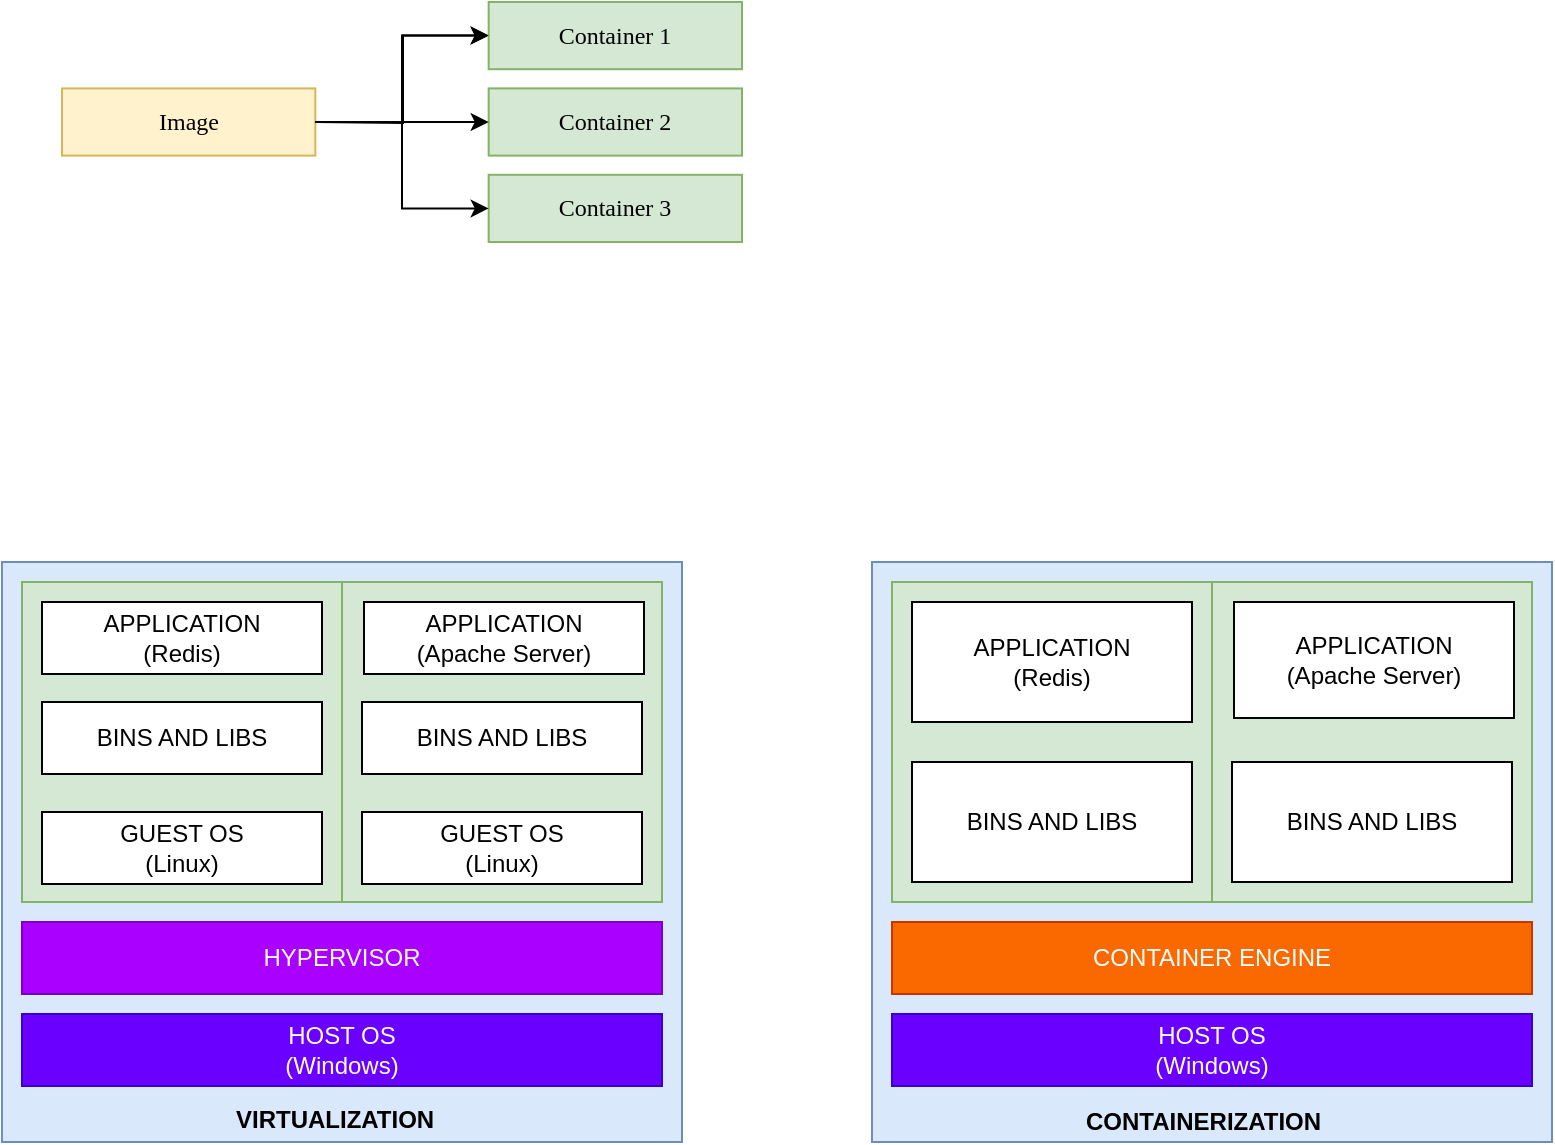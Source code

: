 <mxfile version="12.1.7" type="github" pages="4">
  <diagram name="General" id="N4oDiIP_7u5rX-Y0cNMu">
    <mxGraphModel dx="782" dy="432" grid="1" gridSize="10" guides="1" tooltips="1" connect="1" arrows="1" fold="1" page="1" pageScale="1" pageWidth="850" pageHeight="1100" math="0" shadow="0">
      <root>
        <mxCell id="3G9URCMljq3ztOr4sYkM-0"/>
        <mxCell id="3G9URCMljq3ztOr4sYkM-1" parent="3G9URCMljq3ztOr4sYkM-0"/>
        <mxCell id="p7KWZX6Gm_oxRc31I64q-0" value="" style="group" parent="3G9URCMljq3ztOr4sYkM-1" vertex="1" connectable="0">
          <mxGeometry x="60" y="20" width="340" height="120" as="geometry"/>
        </mxCell>
        <mxCell id="f8WQSxr1fzGgMRHU4j4R-8" value="" style="group" parent="p7KWZX6Gm_oxRc31I64q-0" vertex="1" connectable="0">
          <mxGeometry width="340" height="120" as="geometry"/>
        </mxCell>
        <mxCell id="f8WQSxr1fzGgMRHU4j4R-4" style="edgeStyle=orthogonalEdgeStyle;rounded=0;orthogonalLoop=1;jettySize=auto;html=1;entryX=0;entryY=0.5;entryDx=0;entryDy=0;fontFamily=Tahoma;" parent="f8WQSxr1fzGgMRHU4j4R-8" target="f8WQSxr1fzGgMRHU4j4R-1" edge="1">
          <mxGeometry relative="1" as="geometry">
            <mxPoint x="126.667" y="60" as="sourcePoint"/>
          </mxGeometry>
        </mxCell>
        <mxCell id="f8WQSxr1fzGgMRHU4j4R-0" value="Image" style="rounded=0;whiteSpace=wrap;html=1;fontFamily=Tahoma;fillColor=#fff2cc;strokeColor=#d6b656;" parent="f8WQSxr1fzGgMRHU4j4R-8" vertex="1">
          <mxGeometry y="43.2" width="126.667" height="33.6" as="geometry"/>
        </mxCell>
        <mxCell id="f8WQSxr1fzGgMRHU4j4R-1" value="Container 1" style="rounded=0;whiteSpace=wrap;html=1;fontFamily=Tahoma;fillColor=#d5e8d4;strokeColor=#82b366;" parent="f8WQSxr1fzGgMRHU4j4R-8" vertex="1">
          <mxGeometry x="213.333" width="126.667" height="33.6" as="geometry"/>
        </mxCell>
        <mxCell id="f8WQSxr1fzGgMRHU4j4R-2" value="Container 2" style="rounded=0;whiteSpace=wrap;html=1;fontFamily=Tahoma;fillColor=#d5e8d4;strokeColor=#82b366;" parent="f8WQSxr1fzGgMRHU4j4R-8" vertex="1">
          <mxGeometry x="213.333" y="43.2" width="126.667" height="33.6" as="geometry"/>
        </mxCell>
        <mxCell id="f8WQSxr1fzGgMRHU4j4R-6" style="edgeStyle=orthogonalEdgeStyle;rounded=0;orthogonalLoop=1;jettySize=auto;html=1;fontFamily=Tahoma;" parent="f8WQSxr1fzGgMRHU4j4R-8" source="f8WQSxr1fzGgMRHU4j4R-0" target="f8WQSxr1fzGgMRHU4j4R-2" edge="1">
          <mxGeometry relative="1" as="geometry"/>
        </mxCell>
        <mxCell id="f8WQSxr1fzGgMRHU4j4R-3" value="Container 3" style="rounded=0;whiteSpace=wrap;html=1;fontFamily=Tahoma;fillColor=#d5e8d4;strokeColor=#82b366;" parent="f8WQSxr1fzGgMRHU4j4R-8" vertex="1">
          <mxGeometry x="213.333" y="86.4" width="126.667" height="33.6" as="geometry"/>
        </mxCell>
        <mxCell id="f8WQSxr1fzGgMRHU4j4R-7" style="edgeStyle=orthogonalEdgeStyle;rounded=0;orthogonalLoop=1;jettySize=auto;html=1;entryX=0;entryY=0.5;entryDx=0;entryDy=0;fontFamily=Tahoma;" parent="f8WQSxr1fzGgMRHU4j4R-8" source="f8WQSxr1fzGgMRHU4j4R-0" target="f8WQSxr1fzGgMRHU4j4R-3" edge="1">
          <mxGeometry relative="1" as="geometry"/>
        </mxCell>
        <mxCell id="f8WQSxr1fzGgMRHU4j4R-5" style="edgeStyle=orthogonalEdgeStyle;rounded=0;orthogonalLoop=1;jettySize=auto;html=1;entryX=0;entryY=0.5;entryDx=0;entryDy=0;fontFamily=Tahoma;" parent="f8WQSxr1fzGgMRHU4j4R-8" target="f8WQSxr1fzGgMRHU4j4R-1" edge="1">
          <mxGeometry relative="1" as="geometry">
            <mxPoint x="126.667" y="60" as="sourcePoint"/>
            <mxPoint x="213.333" y="16.8" as="targetPoint"/>
            <Array as="points">
              <mxPoint x="170" y="60"/>
              <mxPoint x="170" y="16.8"/>
            </Array>
          </mxGeometry>
        </mxCell>
        <mxCell id="kJkyjeHD4KWxOeXTRxX9-12" value="" style="group" parent="3G9URCMljq3ztOr4sYkM-1" vertex="1" connectable="0">
          <mxGeometry x="30" y="300" width="340" height="290" as="geometry"/>
        </mxCell>
        <mxCell id="DrUSnnGCtnxFeRLFVG5g-19" value="" style="rounded=0;whiteSpace=wrap;html=1;fillColor=#dae8fc;strokeColor=#6c8ebf;" parent="kJkyjeHD4KWxOeXTRxX9-12" vertex="1">
          <mxGeometry width="340" height="290" as="geometry"/>
        </mxCell>
        <mxCell id="DrUSnnGCtnxFeRLFVG5g-17" value="" style="rounded=0;whiteSpace=wrap;html=1;fillColor=#d5e8d4;strokeColor=#82b366;" parent="kJkyjeHD4KWxOeXTRxX9-12" vertex="1">
          <mxGeometry x="170" y="10" width="160" height="160" as="geometry"/>
        </mxCell>
        <mxCell id="DrUSnnGCtnxFeRLFVG5g-14" value="" style="rounded=0;whiteSpace=wrap;html=1;fillColor=#d5e8d4;strokeColor=#82b366;" parent="kJkyjeHD4KWxOeXTRxX9-12" vertex="1">
          <mxGeometry x="10" y="10" width="160" height="160" as="geometry"/>
        </mxCell>
        <mxCell id="DrUSnnGCtnxFeRLFVG5g-0" value="&lt;div&gt;HOST OS&lt;/div&gt;(Windows)" style="rounded=0;whiteSpace=wrap;html=1;fillColor=#6a00ff;strokeColor=#3700CC;fontColor=#ffffff;" parent="kJkyjeHD4KWxOeXTRxX9-12" vertex="1">
          <mxGeometry x="10" y="226" width="320" height="36" as="geometry"/>
        </mxCell>
        <mxCell id="DrUSnnGCtnxFeRLFVG5g-1" value="&lt;div&gt;GUEST OS&lt;/div&gt;(Linux)" style="rounded=0;whiteSpace=wrap;html=1;" parent="kJkyjeHD4KWxOeXTRxX9-12" vertex="1">
          <mxGeometry x="20" y="125" width="140" height="36" as="geometry"/>
        </mxCell>
        <mxCell id="DrUSnnGCtnxFeRLFVG5g-2" value="HYPERVISOR" style="rounded=0;whiteSpace=wrap;html=1;fillColor=#aa00ff;strokeColor=#7700CC;fontColor=#ffffff;" parent="kJkyjeHD4KWxOeXTRxX9-12" vertex="1">
          <mxGeometry x="10" y="180" width="320" height="36" as="geometry"/>
        </mxCell>
        <mxCell id="DrUSnnGCtnxFeRLFVG5g-4" value="BINS AND LIBS" style="rounded=0;whiteSpace=wrap;html=1;" parent="kJkyjeHD4KWxOeXTRxX9-12" vertex="1">
          <mxGeometry x="20" y="70" width="140" height="36" as="geometry"/>
        </mxCell>
        <mxCell id="DrUSnnGCtnxFeRLFVG5g-9" value="&lt;div&gt;APPLICATION&lt;/div&gt;&lt;div&gt;(Redis)&lt;br&gt;&lt;/div&gt;" style="rounded=0;whiteSpace=wrap;html=1;" parent="kJkyjeHD4KWxOeXTRxX9-12" vertex="1">
          <mxGeometry x="20" y="20" width="140" height="36" as="geometry"/>
        </mxCell>
        <mxCell id="DrUSnnGCtnxFeRLFVG5g-11" value="&lt;div&gt;GUEST OS&lt;/div&gt;(Linux)" style="rounded=0;whiteSpace=wrap;html=1;" parent="kJkyjeHD4KWxOeXTRxX9-12" vertex="1">
          <mxGeometry x="180" y="125" width="140" height="36" as="geometry"/>
        </mxCell>
        <mxCell id="DrUSnnGCtnxFeRLFVG5g-12" value="BINS AND LIBS" style="rounded=0;whiteSpace=wrap;html=1;" parent="kJkyjeHD4KWxOeXTRxX9-12" vertex="1">
          <mxGeometry x="180" y="70" width="140" height="36" as="geometry"/>
        </mxCell>
        <mxCell id="DrUSnnGCtnxFeRLFVG5g-13" value="&lt;div&gt;APPLICATION&lt;/div&gt;&lt;div&gt;(Apache Server)&lt;/div&gt;" style="rounded=0;whiteSpace=wrap;html=1;" parent="kJkyjeHD4KWxOeXTRxX9-12" vertex="1">
          <mxGeometry x="181" y="20" width="140" height="36" as="geometry"/>
        </mxCell>
        <mxCell id="c0Pw8ozSmbBgroQNKVbV-0" value="VIRTUALIZATION" style="text;html=1;resizable=0;points=[];autosize=1;align=left;verticalAlign=top;spacingTop=-4;fontStyle=1" parent="kJkyjeHD4KWxOeXTRxX9-12" vertex="1">
          <mxGeometry x="115" y="269" width="110" height="20" as="geometry"/>
        </mxCell>
        <mxCell id="kJkyjeHD4KWxOeXTRxX9-13" value="" style="group" parent="3G9URCMljq3ztOr4sYkM-1" vertex="1" connectable="0">
          <mxGeometry x="465" y="300" width="340" height="290" as="geometry"/>
        </mxCell>
        <mxCell id="kJkyjeHD4KWxOeXTRxX9-14" value="" style="rounded=0;whiteSpace=wrap;html=1;fillColor=#dae8fc;strokeColor=#6c8ebf;" parent="kJkyjeHD4KWxOeXTRxX9-13" vertex="1">
          <mxGeometry width="340" height="290" as="geometry"/>
        </mxCell>
        <mxCell id="kJkyjeHD4KWxOeXTRxX9-15" value="" style="rounded=0;whiteSpace=wrap;html=1;fillColor=#d5e8d4;strokeColor=#82b366;" parent="kJkyjeHD4KWxOeXTRxX9-13" vertex="1">
          <mxGeometry x="170" y="10" width="160" height="160" as="geometry"/>
        </mxCell>
        <mxCell id="kJkyjeHD4KWxOeXTRxX9-16" value="" style="rounded=0;whiteSpace=wrap;html=1;fillColor=#d5e8d4;strokeColor=#82b366;" parent="kJkyjeHD4KWxOeXTRxX9-13" vertex="1">
          <mxGeometry x="10" y="10" width="160" height="160" as="geometry"/>
        </mxCell>
        <mxCell id="kJkyjeHD4KWxOeXTRxX9-17" value="&lt;div&gt;HOST OS&lt;/div&gt;(Windows)" style="rounded=0;whiteSpace=wrap;html=1;fillColor=#6a00ff;strokeColor=#3700CC;fontColor=#ffffff;" parent="kJkyjeHD4KWxOeXTRxX9-13" vertex="1">
          <mxGeometry x="10" y="226" width="320" height="36" as="geometry"/>
        </mxCell>
        <mxCell id="kJkyjeHD4KWxOeXTRxX9-19" value="CONTAINER ENGINE" style="rounded=0;whiteSpace=wrap;html=1;fillColor=#fa6800;strokeColor=#C73500;fontColor=#ffffff;" parent="kJkyjeHD4KWxOeXTRxX9-13" vertex="1">
          <mxGeometry x="10" y="180" width="320" height="36" as="geometry"/>
        </mxCell>
        <mxCell id="kJkyjeHD4KWxOeXTRxX9-20" value="BINS AND LIBS" style="rounded=0;whiteSpace=wrap;html=1;" parent="kJkyjeHD4KWxOeXTRxX9-13" vertex="1">
          <mxGeometry x="20" y="100" width="140" height="60" as="geometry"/>
        </mxCell>
        <mxCell id="kJkyjeHD4KWxOeXTRxX9-21" value="&lt;div&gt;APPLICATION&lt;/div&gt;&lt;div&gt;(Redis)&lt;br&gt;&lt;/div&gt;" style="rounded=0;whiteSpace=wrap;html=1;" parent="kJkyjeHD4KWxOeXTRxX9-13" vertex="1">
          <mxGeometry x="20" y="20" width="140" height="60" as="geometry"/>
        </mxCell>
        <mxCell id="kJkyjeHD4KWxOeXTRxX9-23" value="BINS AND LIBS" style="rounded=0;whiteSpace=wrap;html=1;" parent="kJkyjeHD4KWxOeXTRxX9-13" vertex="1">
          <mxGeometry x="180" y="100" width="140" height="60" as="geometry"/>
        </mxCell>
        <mxCell id="kJkyjeHD4KWxOeXTRxX9-24" value="&lt;div&gt;APPLICATION&lt;/div&gt;&lt;div&gt;(Apache Server)&lt;/div&gt;" style="rounded=0;whiteSpace=wrap;html=1;" parent="kJkyjeHD4KWxOeXTRxX9-13" vertex="1">
          <mxGeometry x="181" y="20" width="140" height="58" as="geometry"/>
        </mxCell>
        <mxCell id="kJkyjeHD4KWxOeXTRxX9-25" value="CONTAINERIZATION" style="text;html=1;resizable=0;points=[];autosize=1;align=left;verticalAlign=top;spacingTop=-4;fontStyle=1" parent="kJkyjeHD4KWxOeXTRxX9-13" vertex="1">
          <mxGeometry x="105" y="270" width="130" height="20" as="geometry"/>
        </mxCell>
      </root>
    </mxGraphModel>
  </diagram>
  <diagram id="wm1CRBFfii_9sozf7hm5" name="Fetching Image from Repo">
    <mxGraphModel dx="782" dy="432" grid="1" gridSize="10" guides="1" tooltips="1" connect="1" arrows="1" fold="1" page="1" pageScale="1" pageWidth="850" pageHeight="1100" math="0" shadow="0">
      <root>
        <mxCell id="0"/>
        <mxCell id="1" parent="0"/>
        <mxCell id="3p7gM2xQ7imv1xd8G62W-1" value="" style="group" parent="1" vertex="1" connectable="0">
          <mxGeometry x="128.5" y="100.5" width="590" height="400" as="geometry"/>
        </mxCell>
        <mxCell id="3p7gM2xQ7imv1xd8G62W-2" value="" style="rounded=0;whiteSpace=wrap;html=1;fillColor=#dae8fc;strokeColor=#6c8ebf;" parent="3p7gM2xQ7imv1xd8G62W-1" vertex="1">
          <mxGeometry x="210" y="34" width="150" height="366" as="geometry"/>
        </mxCell>
        <mxCell id="3p7gM2xQ7imv1xd8G62W-3" value="" style="rounded=0;whiteSpace=wrap;html=1;fillColor=#dae8fc;strokeColor=#6c8ebf;" parent="3p7gM2xQ7imv1xd8G62W-1" vertex="1">
          <mxGeometry x="440" y="34" width="150" height="366" as="geometry"/>
        </mxCell>
        <mxCell id="3p7gM2xQ7imv1xd8G62W-4" value="Docker Client" style="rounded=0;whiteSpace=wrap;html=1;" parent="3p7gM2xQ7imv1xd8G62W-1" vertex="1">
          <mxGeometry x="225" y="56.087" width="120" height="43.99" as="geometry"/>
        </mxCell>
        <mxCell id="3p7gM2xQ7imv1xd8G62W-5" value="Docker Server" style="rounded=0;whiteSpace=wrap;html=1;" parent="3p7gM2xQ7imv1xd8G62W-1" vertex="1">
          <mxGeometry x="225" y="144.067" width="120" height="43.99" as="geometry"/>
        </mxCell>
        <mxCell id="3p7gM2xQ7imv1xd8G62W-6" style="edgeStyle=orthogonalEdgeStyle;rounded=0;orthogonalLoop=1;jettySize=auto;html=1;exitX=0.5;exitY=1;exitDx=0;exitDy=0;entryX=0.5;entryY=0;entryDx=0;entryDy=0;" parent="3p7gM2xQ7imv1xd8G62W-1" source="3p7gM2xQ7imv1xd8G62W-4" target="3p7gM2xQ7imv1xd8G62W-5" edge="1">
          <mxGeometry relative="1" as="geometry"/>
        </mxCell>
        <mxCell id="3p7gM2xQ7imv1xd8G62W-7" value="&lt;b&gt;&lt;font style=&quot;font-size: 15px&quot;&gt;Your Computer&lt;/font&gt;&lt;/b&gt;" style="text;html=1;strokeColor=none;fillColor=none;align=center;verticalAlign=middle;whiteSpace=wrap;rounded=0;" parent="3p7gM2xQ7imv1xd8G62W-1" vertex="1">
          <mxGeometry x="220" width="130" height="21.995" as="geometry"/>
        </mxCell>
        <mxCell id="3p7gM2xQ7imv1xd8G62W-8" value="&lt;b&gt;&lt;font style=&quot;font-size: 15px&quot;&gt;Docker Hub&lt;/font&gt;&lt;/b&gt;" style="text;html=1;strokeColor=none;fillColor=none;align=center;verticalAlign=middle;whiteSpace=wrap;rounded=0;" parent="3p7gM2xQ7imv1xd8G62W-1" vertex="1">
          <mxGeometry x="450" width="130" height="21.995" as="geometry"/>
        </mxCell>
        <mxCell id="3p7gM2xQ7imv1xd8G62W-9" style="edgeStyle=orthogonalEdgeStyle;rounded=0;orthogonalLoop=1;jettySize=auto;html=1;entryX=0;entryY=0.5;entryDx=0;entryDy=0;" parent="3p7gM2xQ7imv1xd8G62W-1" source="3p7gM2xQ7imv1xd8G62W-10" target="3p7gM2xQ7imv1xd8G62W-4" edge="1">
          <mxGeometry relative="1" as="geometry"/>
        </mxCell>
        <mxCell id="3p7gM2xQ7imv1xd8G62W-10" value="&lt;i&gt;docker run hello-world&lt;/i&gt;" style="rounded=0;whiteSpace=wrap;html=1;fontFamily=Tahoma;" parent="3p7gM2xQ7imv1xd8G62W-1" vertex="1">
          <mxGeometry y="56.087" width="160" height="43.99" as="geometry"/>
        </mxCell>
        <mxCell id="3p7gM2xQ7imv1xd8G62W-11" value="&lt;font color=&quot;#ff0000&quot;&gt;1&lt;/font&gt;" style="text;html=1;strokeColor=none;fillColor=none;align=center;verticalAlign=middle;whiteSpace=wrap;rounded=0;" parent="3p7gM2xQ7imv1xd8G62W-1" vertex="1">
          <mxGeometry x="165" y="56.087" width="40" height="21.995" as="geometry"/>
        </mxCell>
        <mxCell id="3p7gM2xQ7imv1xd8G62W-12" value="&lt;font color=&quot;#ff0000&quot;&gt;2&lt;/font&gt;" style="text;html=1;strokeColor=none;fillColor=none;align=center;verticalAlign=middle;whiteSpace=wrap;rounded=0;" parent="3p7gM2xQ7imv1xd8G62W-1" vertex="1">
          <mxGeometry x="285" y="111.075" width="25.0" height="21.995" as="geometry"/>
        </mxCell>
        <mxCell id="3p7gM2xQ7imv1xd8G62W-13" value="Image Cache" style="rounded=0;whiteSpace=wrap;html=1;verticalAlign=top;" parent="3p7gM2xQ7imv1xd8G62W-1" vertex="1">
          <mxGeometry x="225" y="232" width="120" height="148" as="geometry"/>
        </mxCell>
        <mxCell id="3p7gM2xQ7imv1xd8G62W-14" value="&lt;font color=&quot;#ff0000&quot;&gt;3&lt;br&gt;&lt;/font&gt;" style="text;html=1;strokeColor=none;fillColor=none;align=center;verticalAlign=middle;whiteSpace=wrap;rounded=0;" parent="3p7gM2xQ7imv1xd8G62W-1" vertex="1">
          <mxGeometry x="231.5" y="196.855" width="25.0" height="21.995" as="geometry"/>
        </mxCell>
        <mxCell id="3p7gM2xQ7imv1xd8G62W-15" value="hello-world" style="rounded=0;whiteSpace=wrap;html=1;fillColor=#fff2cc;strokeColor=#d6b656;" parent="3p7gM2xQ7imv1xd8G62W-1" vertex="1">
          <mxGeometry x="455" y="56.087" width="120" height="43.99" as="geometry"/>
        </mxCell>
        <mxCell id="3p7gM2xQ7imv1xd8G62W-16" value="redis" style="rounded=0;whiteSpace=wrap;html=1;fillColor=#fff2cc;strokeColor=#d6b656;" parent="3p7gM2xQ7imv1xd8G62W-1" vertex="1">
          <mxGeometry x="455" y="111.075" width="120" height="43.99" as="geometry"/>
        </mxCell>
        <mxCell id="3p7gM2xQ7imv1xd8G62W-17" value="busybox" style="rounded=0;whiteSpace=wrap;html=1;fillColor=#fff2cc;strokeColor=#d6b656;" parent="3p7gM2xQ7imv1xd8G62W-1" vertex="1">
          <mxGeometry x="455" y="166.062" width="120" height="43.99" as="geometry"/>
        </mxCell>
        <mxCell id="3p7gM2xQ7imv1xd8G62W-18" value="..." style="rounded=0;whiteSpace=wrap;html=1;fillColor=#fff2cc;strokeColor=#d6b656;" parent="3p7gM2xQ7imv1xd8G62W-1" vertex="1">
          <mxGeometry x="455" y="281.536" width="120" height="43.99" as="geometry"/>
        </mxCell>
        <mxCell id="3p7gM2xQ7imv1xd8G62W-19" value="&lt;font color=&quot;#ff0000&quot;&gt;4&lt;br&gt;&lt;/font&gt;" style="text;html=1;strokeColor=none;fillColor=none;align=center;verticalAlign=middle;whiteSpace=wrap;rounded=0;" parent="3p7gM2xQ7imv1xd8G62W-1" vertex="1">
          <mxGeometry x="380" y="111.075" width="17.0" height="21.995" as="geometry"/>
        </mxCell>
        <mxCell id="3p7gM2xQ7imv1xd8G62W-20" value="hello-world" style="rounded=0;whiteSpace=wrap;html=1;fillColor=#fff2cc;strokeColor=#d6b656;" parent="3p7gM2xQ7imv1xd8G62W-1" vertex="1">
          <mxGeometry x="232.5" y="265.04" width="105.0" height="32.993" as="geometry"/>
        </mxCell>
        <mxCell id="3p7gM2xQ7imv1xd8G62W-21" style="edgeStyle=orthogonalEdgeStyle;rounded=0;orthogonalLoop=1;jettySize=auto;html=1;entryX=0;entryY=0.5;entryDx=0;entryDy=0;fontFamily=Tahoma;" parent="3p7gM2xQ7imv1xd8G62W-1" source="3p7gM2xQ7imv1xd8G62W-5" target="3p7gM2xQ7imv1xd8G62W-15" edge="1">
          <mxGeometry relative="1" as="geometry"/>
        </mxCell>
        <mxCell id="3p7gM2xQ7imv1xd8G62W-22" value="" style="endArrow=classic;html=1;fontFamily=Tahoma;entryX=0.25;entryY=0;entryDx=0;entryDy=0;exitX=0.25;exitY=1;exitDx=0;exitDy=0;" parent="3p7gM2xQ7imv1xd8G62W-1" source="3p7gM2xQ7imv1xd8G62W-5" target="3p7gM2xQ7imv1xd8G62W-13" edge="1">
          <mxGeometry width="50" height="50" relative="1" as="geometry">
            <mxPoint x="10" y="517.983" as="sourcePoint"/>
            <mxPoint x="60" y="462.995" as="targetPoint"/>
          </mxGeometry>
        </mxCell>
        <mxCell id="3p7gM2xQ7imv1xd8G62W-23" style="edgeStyle=orthogonalEdgeStyle;rounded=0;orthogonalLoop=1;jettySize=auto;html=1;exitX=0.75;exitY=1;exitDx=0;exitDy=0;entryX=1;entryY=0.5;entryDx=0;entryDy=0;fontFamily=Tahoma;" parent="3p7gM2xQ7imv1xd8G62W-1" source="3p7gM2xQ7imv1xd8G62W-5" target="3p7gM2xQ7imv1xd8G62W-20" edge="1">
          <mxGeometry relative="1" as="geometry">
            <Array as="points">
              <mxPoint x="315" y="214"/>
              <mxPoint x="370" y="214"/>
              <mxPoint x="370" y="281"/>
            </Array>
          </mxGeometry>
        </mxCell>
        <mxCell id="3p7gM2xQ7imv1xd8G62W-24" value="&lt;font color=&quot;#ff0000&quot;&gt;5&lt;br&gt;&lt;/font&gt;" style="text;html=1;strokeColor=none;fillColor=none;align=center;verticalAlign=middle;whiteSpace=wrap;rounded=0;" parent="3p7gM2xQ7imv1xd8G62W-1" vertex="1">
          <mxGeometry x="371.5" y="243.045" width="17.0" height="21.995" as="geometry"/>
        </mxCell>
        <mxCell id="3p7gM2xQ7imv1xd8G62W-25" value="nodejs" style="rounded=0;whiteSpace=wrap;html=1;fillColor=#fff2cc;strokeColor=#d6b656;" parent="3p7gM2xQ7imv1xd8G62W-1" vertex="1">
          <mxGeometry x="455" y="223.799" width="120" height="43.99" as="geometry"/>
        </mxCell>
        <mxCell id="3p7gM2xQ7imv1xd8G62W-26" value="" style="group" parent="1" vertex="1" connectable="0">
          <mxGeometry x="128.5" y="593" width="590" height="400" as="geometry"/>
        </mxCell>
        <mxCell id="3p7gM2xQ7imv1xd8G62W-27" value="" style="rounded=0;whiteSpace=wrap;html=1;fillColor=#dae8fc;strokeColor=#6c8ebf;" parent="3p7gM2xQ7imv1xd8G62W-26" vertex="1">
          <mxGeometry x="210" y="34" width="150" height="366" as="geometry"/>
        </mxCell>
        <mxCell id="3p7gM2xQ7imv1xd8G62W-28" value="" style="rounded=0;whiteSpace=wrap;html=1;fillColor=#dae8fc;strokeColor=#6c8ebf;" parent="3p7gM2xQ7imv1xd8G62W-26" vertex="1">
          <mxGeometry x="440" y="34" width="150" height="366" as="geometry"/>
        </mxCell>
        <mxCell id="3p7gM2xQ7imv1xd8G62W-29" value="Docker Client" style="rounded=0;whiteSpace=wrap;html=1;" parent="3p7gM2xQ7imv1xd8G62W-26" vertex="1">
          <mxGeometry x="225" y="56.087" width="120" height="43.99" as="geometry"/>
        </mxCell>
        <mxCell id="3p7gM2xQ7imv1xd8G62W-30" value="Docker Server" style="rounded=0;whiteSpace=wrap;html=1;" parent="3p7gM2xQ7imv1xd8G62W-26" vertex="1">
          <mxGeometry x="225" y="144.067" width="120" height="43.99" as="geometry"/>
        </mxCell>
        <mxCell id="3p7gM2xQ7imv1xd8G62W-31" style="edgeStyle=orthogonalEdgeStyle;rounded=0;orthogonalLoop=1;jettySize=auto;html=1;exitX=0.5;exitY=1;exitDx=0;exitDy=0;entryX=0.5;entryY=0;entryDx=0;entryDy=0;" parent="3p7gM2xQ7imv1xd8G62W-26" source="3p7gM2xQ7imv1xd8G62W-29" target="3p7gM2xQ7imv1xd8G62W-30" edge="1">
          <mxGeometry relative="1" as="geometry"/>
        </mxCell>
        <mxCell id="3p7gM2xQ7imv1xd8G62W-32" value="&lt;b&gt;&lt;font style=&quot;font-size: 15px&quot;&gt;Your Computer&lt;/font&gt;&lt;/b&gt;" style="text;html=1;strokeColor=none;fillColor=none;align=center;verticalAlign=middle;whiteSpace=wrap;rounded=0;" parent="3p7gM2xQ7imv1xd8G62W-26" vertex="1">
          <mxGeometry x="220" width="130" height="21.995" as="geometry"/>
        </mxCell>
        <mxCell id="3p7gM2xQ7imv1xd8G62W-33" value="&lt;b&gt;&lt;font style=&quot;font-size: 15px&quot;&gt;Docker Hub&lt;/font&gt;&lt;/b&gt;" style="text;html=1;strokeColor=none;fillColor=none;align=center;verticalAlign=middle;whiteSpace=wrap;rounded=0;" parent="3p7gM2xQ7imv1xd8G62W-26" vertex="1">
          <mxGeometry x="450" width="130" height="21.995" as="geometry"/>
        </mxCell>
        <mxCell id="3p7gM2xQ7imv1xd8G62W-34" style="edgeStyle=orthogonalEdgeStyle;rounded=0;orthogonalLoop=1;jettySize=auto;html=1;entryX=0;entryY=0.5;entryDx=0;entryDy=0;" parent="3p7gM2xQ7imv1xd8G62W-26" source="3p7gM2xQ7imv1xd8G62W-35" target="3p7gM2xQ7imv1xd8G62W-29" edge="1">
          <mxGeometry relative="1" as="geometry"/>
        </mxCell>
        <mxCell id="3p7gM2xQ7imv1xd8G62W-35" value="&lt;i&gt;docker run hello-world&lt;/i&gt;" style="rounded=0;whiteSpace=wrap;html=1;fontFamily=Tahoma;" parent="3p7gM2xQ7imv1xd8G62W-26" vertex="1">
          <mxGeometry y="56.087" width="160" height="43.99" as="geometry"/>
        </mxCell>
        <mxCell id="3p7gM2xQ7imv1xd8G62W-36" value="&lt;font color=&quot;#ff0000&quot;&gt;1&lt;/font&gt;" style="text;html=1;strokeColor=none;fillColor=none;align=center;verticalAlign=middle;whiteSpace=wrap;rounded=0;" parent="3p7gM2xQ7imv1xd8G62W-26" vertex="1">
          <mxGeometry x="165" y="56.087" width="40" height="21.995" as="geometry"/>
        </mxCell>
        <mxCell id="3p7gM2xQ7imv1xd8G62W-37" value="&lt;font color=&quot;#ff0000&quot;&gt;2&lt;/font&gt;" style="text;html=1;strokeColor=none;fillColor=none;align=center;verticalAlign=middle;whiteSpace=wrap;rounded=0;" parent="3p7gM2xQ7imv1xd8G62W-26" vertex="1">
          <mxGeometry x="285" y="111.075" width="25.0" height="21.995" as="geometry"/>
        </mxCell>
        <mxCell id="3p7gM2xQ7imv1xd8G62W-38" value="Image Cache" style="rounded=0;whiteSpace=wrap;html=1;verticalAlign=top;" parent="3p7gM2xQ7imv1xd8G62W-26" vertex="1">
          <mxGeometry x="225" y="232" width="120" height="148" as="geometry"/>
        </mxCell>
        <mxCell id="3p7gM2xQ7imv1xd8G62W-39" value="&lt;font color=&quot;#ff0000&quot;&gt;3&lt;br&gt;&lt;/font&gt;" style="text;html=1;strokeColor=none;fillColor=none;align=center;verticalAlign=middle;whiteSpace=wrap;rounded=0;" parent="3p7gM2xQ7imv1xd8G62W-26" vertex="1">
          <mxGeometry x="232.5" y="201.855" width="25.0" height="21.995" as="geometry"/>
        </mxCell>
        <mxCell id="3p7gM2xQ7imv1xd8G62W-40" value="hello-world" style="rounded=0;whiteSpace=wrap;html=1;fillColor=#fff2cc;strokeColor=#d6b656;" parent="3p7gM2xQ7imv1xd8G62W-26" vertex="1">
          <mxGeometry x="455" y="56.087" width="120" height="43.99" as="geometry"/>
        </mxCell>
        <mxCell id="3p7gM2xQ7imv1xd8G62W-41" value="redis" style="rounded=0;whiteSpace=wrap;html=1;fillColor=#fff2cc;strokeColor=#d6b656;" parent="3p7gM2xQ7imv1xd8G62W-26" vertex="1">
          <mxGeometry x="455" y="111.075" width="120" height="43.99" as="geometry"/>
        </mxCell>
        <mxCell id="3p7gM2xQ7imv1xd8G62W-42" value="busybox" style="rounded=0;whiteSpace=wrap;html=1;fillColor=#fff2cc;strokeColor=#d6b656;" parent="3p7gM2xQ7imv1xd8G62W-26" vertex="1">
          <mxGeometry x="455" y="166.062" width="120" height="43.99" as="geometry"/>
        </mxCell>
        <mxCell id="3p7gM2xQ7imv1xd8G62W-43" value="..." style="rounded=0;whiteSpace=wrap;html=1;fillColor=#fff2cc;strokeColor=#d6b656;" parent="3p7gM2xQ7imv1xd8G62W-26" vertex="1">
          <mxGeometry x="455" y="281.536" width="120" height="43.99" as="geometry"/>
        </mxCell>
        <mxCell id="3p7gM2xQ7imv1xd8G62W-44" value="hello-world" style="rounded=0;whiteSpace=wrap;html=1;fillColor=#fff2cc;strokeColor=#d6b656;" parent="3p7gM2xQ7imv1xd8G62W-26" vertex="1">
          <mxGeometry x="232.5" y="265.04" width="105.0" height="32.993" as="geometry"/>
        </mxCell>
        <mxCell id="3p7gM2xQ7imv1xd8G62W-45" value="nodejs" style="rounded=0;whiteSpace=wrap;html=1;fillColor=#fff2cc;strokeColor=#d6b656;" parent="3p7gM2xQ7imv1xd8G62W-26" vertex="1">
          <mxGeometry x="455" y="223.799" width="120" height="43.99" as="geometry"/>
        </mxCell>
        <mxCell id="3p7gM2xQ7imv1xd8G62W-46" style="edgeStyle=orthogonalEdgeStyle;rounded=0;orthogonalLoop=1;jettySize=auto;html=1;entryX=0;entryY=0.5;entryDx=0;entryDy=0;fontFamily=Tahoma;" parent="3p7gM2xQ7imv1xd8G62W-26" source="3p7gM2xQ7imv1xd8G62W-30" target="3p7gM2xQ7imv1xd8G62W-44" edge="1">
          <mxGeometry relative="1" as="geometry">
            <Array as="points">
              <mxPoint x="285" y="226"/>
              <mxPoint x="217" y="226"/>
              <mxPoint x="217" y="281"/>
            </Array>
          </mxGeometry>
        </mxCell>
      </root>
    </mxGraphModel>
  </diagram>
  <diagram id="NmiPEvuuKO5DX0ZTsqZy" name="Basics 1">
    <mxGraphModel dx="1117" dy="617" grid="0" gridSize="10" guides="1" tooltips="1" connect="1" arrows="1" fold="1" page="1" pageScale="1" pageWidth="850" pageHeight="1100" math="0" shadow="0">
      <root>
        <mxCell id="_0lckdyzToh2E5PbJDtg-0"/>
        <mxCell id="_0lckdyzToh2E5PbJDtg-1" parent="_0lckdyzToh2E5PbJDtg-0"/>
        <mxCell id="_0lckdyzToh2E5PbJDtg-8" value="" style="group" vertex="1" connectable="0" parent="_0lckdyzToh2E5PbJDtg-1">
          <mxGeometry x="88" y="138.5" width="350" height="90" as="geometry"/>
        </mxCell>
        <mxCell id="_0lckdyzToh2E5PbJDtg-6" value="&lt;div&gt;Container&lt;/div&gt;" style="rounded=0;whiteSpace=wrap;html=1;fillColor=#d5e8d4;strokeColor=#82b366;" vertex="1" parent="_0lckdyzToh2E5PbJDtg-8">
          <mxGeometry width="100" height="90" as="geometry"/>
        </mxCell>
        <mxCell id="_0lckdyzToh2E5PbJDtg-7" value="&lt;div&gt;It&#39;s a machine that can run a piece of code, isolated from the environment it is running on.&lt;/div&gt;" style="text;html=1;strokeColor=none;fillColor=none;align=left;verticalAlign=middle;whiteSpace=wrap;rounded=0;" vertex="1" parent="_0lckdyzToh2E5PbJDtg-8">
          <mxGeometry x="120" y="35" width="230" height="20" as="geometry"/>
        </mxCell>
        <mxCell id="hU_F4-GX0M0HSDnqvetC-0" value="" style="group" vertex="1" connectable="0" parent="_0lckdyzToh2E5PbJDtg-1">
          <mxGeometry x="89" y="17" width="350" height="90" as="geometry"/>
        </mxCell>
        <mxCell id="_0lckdyzToh2E5PbJDtg-2" value="&lt;div&gt;Image&lt;/div&gt;" style="rounded=0;whiteSpace=wrap;html=1;fillColor=#dae8fc;strokeColor=#6c8ebf;" vertex="1" parent="hU_F4-GX0M0HSDnqvetC-0">
          <mxGeometry width="100" height="90" as="geometry"/>
        </mxCell>
        <mxCell id="_0lckdyzToh2E5PbJDtg-3" value="&lt;div align=&quot;left&quot;&gt;It&#39;s a blueprint of a machine. A template with instructions to install OS and run a piece of code on it.&lt;/div&gt;&lt;div align=&quot;left&quot;&gt; &lt;br&gt;&lt;/div&gt;&lt;div&gt;IMAGES are used to start CONTAINERS.&lt;/div&gt;" style="text;html=1;strokeColor=none;fillColor=none;align=left;verticalAlign=middle;whiteSpace=wrap;rounded=0;" vertex="1" parent="hU_F4-GX0M0HSDnqvetC-0">
          <mxGeometry x="120" y="35" width="230" height="20" as="geometry"/>
        </mxCell>
        <mxCell id="WaMYYWlCQZ_o74vGdXWK-3" value="" style="group" vertex="1" connectable="0" parent="_0lckdyzToh2E5PbJDtg-1">
          <mxGeometry x="247" y="421" width="355" height="97" as="geometry"/>
        </mxCell>
        <mxCell id="WaMYYWlCQZ_o74vGdXWK-0" value="&lt;div&gt;Docker File&lt;/div&gt;" style="shape=note;whiteSpace=wrap;html=1;backgroundOutline=1;darkOpacity=0.05;align=center;" vertex="1" parent="WaMYYWlCQZ_o74vGdXWK-3">
          <mxGeometry width="75" height="97" as="geometry"/>
        </mxCell>
        <mxCell id="WaMYYWlCQZ_o74vGdXWK-1" value="&lt;div align=&quot;left&quot;&gt;A file where we write the instructions to build an image.It&#39;s an executable piece of code that contains instructions to setup your software.&lt;/div&gt;&lt;div&gt;&lt;br&gt;&lt;/div&gt;&lt;div&gt;IMAGES are built using DOCKERFILE.&lt;br&gt;&lt;/div&gt;" style="text;html=1;strokeColor=none;fillColor=none;align=left;verticalAlign=middle;whiteSpace=wrap;rounded=0;" vertex="1" parent="WaMYYWlCQZ_o74vGdXWK-3">
          <mxGeometry x="98" y="38.5" width="257" height="20" as="geometry"/>
        </mxCell>
        <mxCell id="RV1VSZE8Wbw_ZqNj_nTg-16" value="" style="group" vertex="1" connectable="0" parent="_0lckdyzToh2E5PbJDtg-1">
          <mxGeometry x="476.5" y="67.5" width="311.0" height="120.0" as="geometry"/>
        </mxCell>
        <mxCell id="RV1VSZE8Wbw_ZqNj_nTg-2" style="edgeStyle=orthogonalEdgeStyle;rounded=0;orthogonalLoop=1;jettySize=auto;html=1;entryX=0;entryY=0.5;entryDx=0;entryDy=0;fontFamily=Tahoma;" edge="1" parent="RV1VSZE8Wbw_ZqNj_nTg-16" target="RV1VSZE8Wbw_ZqNj_nTg-4">
          <mxGeometry relative="1" as="geometry">
            <mxPoint x="97.667" y="60" as="sourcePoint"/>
          </mxGeometry>
        </mxCell>
        <mxCell id="RV1VSZE8Wbw_ZqNj_nTg-4" value="Container 1" style="rounded=0;whiteSpace=wrap;html=1;fontFamily=Tahoma;fillColor=#d5e8d4;strokeColor=#82b366;" vertex="1" parent="RV1VSZE8Wbw_ZqNj_nTg-16">
          <mxGeometry x="184.333" width="126.667" height="33.6" as="geometry"/>
        </mxCell>
        <mxCell id="RV1VSZE8Wbw_ZqNj_nTg-5" value="Container 2" style="rounded=0;whiteSpace=wrap;html=1;fontFamily=Tahoma;fillColor=#d5e8d4;strokeColor=#82b366;" vertex="1" parent="RV1VSZE8Wbw_ZqNj_nTg-16">
          <mxGeometry x="184.333" y="43.2" width="126.667" height="33.6" as="geometry"/>
        </mxCell>
        <mxCell id="RV1VSZE8Wbw_ZqNj_nTg-6" style="edgeStyle=orthogonalEdgeStyle;rounded=0;orthogonalLoop=1;jettySize=auto;html=1;fontFamily=Tahoma;" edge="1" parent="RV1VSZE8Wbw_ZqNj_nTg-16" target="RV1VSZE8Wbw_ZqNj_nTg-5">
          <mxGeometry relative="1" as="geometry">
            <mxPoint x="97.667" y="60" as="sourcePoint"/>
          </mxGeometry>
        </mxCell>
        <mxCell id="RV1VSZE8Wbw_ZqNj_nTg-7" value="Container 3" style="rounded=0;whiteSpace=wrap;html=1;fontFamily=Tahoma;fillColor=#d5e8d4;strokeColor=#82b366;" vertex="1" parent="RV1VSZE8Wbw_ZqNj_nTg-16">
          <mxGeometry x="184.333" y="86.4" width="126.667" height="33.6" as="geometry"/>
        </mxCell>
        <mxCell id="RV1VSZE8Wbw_ZqNj_nTg-8" style="edgeStyle=orthogonalEdgeStyle;rounded=0;orthogonalLoop=1;jettySize=auto;html=1;entryX=0;entryY=0.5;entryDx=0;entryDy=0;fontFamily=Tahoma;" edge="1" parent="RV1VSZE8Wbw_ZqNj_nTg-16" target="RV1VSZE8Wbw_ZqNj_nTg-7">
          <mxGeometry relative="1" as="geometry">
            <mxPoint x="97.667" y="60" as="sourcePoint"/>
          </mxGeometry>
        </mxCell>
        <mxCell id="RV1VSZE8Wbw_ZqNj_nTg-9" style="edgeStyle=orthogonalEdgeStyle;rounded=0;orthogonalLoop=1;jettySize=auto;html=1;entryX=0;entryY=0.5;entryDx=0;entryDy=0;fontFamily=Tahoma;" edge="1" parent="RV1VSZE8Wbw_ZqNj_nTg-16" target="RV1VSZE8Wbw_ZqNj_nTg-4">
          <mxGeometry relative="1" as="geometry">
            <mxPoint x="97.667" y="60" as="sourcePoint"/>
            <mxPoint x="184.333" y="16.8" as="targetPoint"/>
            <Array as="points">
              <mxPoint x="141" y="60"/>
              <mxPoint x="141" y="16.8"/>
            </Array>
          </mxGeometry>
        </mxCell>
        <mxCell id="RV1VSZE8Wbw_ZqNj_nTg-14" value="&lt;div&gt;Image&lt;/div&gt;" style="rounded=0;whiteSpace=wrap;html=1;fillColor=#dae8fc;strokeColor=#6c8ebf;" vertex="1" parent="RV1VSZE8Wbw_ZqNj_nTg-16">
          <mxGeometry y="13" width="100" height="90" as="geometry"/>
        </mxCell>
        <mxCell id="RV1VSZE8Wbw_ZqNj_nTg-49" value="" style="group" vertex="1" connectable="0" parent="_0lckdyzToh2E5PbJDtg-1">
          <mxGeometry x="200" y="548.5" width="449.0" height="120" as="geometry"/>
        </mxCell>
        <mxCell id="RV1VSZE8Wbw_ZqNj_nTg-29" style="edgeStyle=orthogonalEdgeStyle;rounded=0;orthogonalLoop=1;jettySize=auto;html=1;entryX=0.003;entryY=0.522;entryDx=0;entryDy=0;entryPerimeter=0;" edge="1" parent="RV1VSZE8Wbw_ZqNj_nTg-49" source="RV1VSZE8Wbw_ZqNj_nTg-27" target="RV1VSZE8Wbw_ZqNj_nTg-45">
          <mxGeometry relative="1" as="geometry">
            <mxPoint x="138" y="60.5" as="targetPoint"/>
          </mxGeometry>
        </mxCell>
        <mxCell id="RV1VSZE8Wbw_ZqNj_nTg-27" value="&lt;div&gt;Docker File&lt;/div&gt;" style="shape=note;whiteSpace=wrap;html=1;backgroundOutline=1;darkOpacity=0.05;align=center;" vertex="1" parent="RV1VSZE8Wbw_ZqNj_nTg-49">
          <mxGeometry y="11.5" width="75" height="97" as="geometry"/>
        </mxCell>
        <mxCell id="RV1VSZE8Wbw_ZqNj_nTg-37" value="" style="group" vertex="1" connectable="0" parent="RV1VSZE8Wbw_ZqNj_nTg-49">
          <mxGeometry x="138" width="311.0" height="120.0" as="geometry"/>
        </mxCell>
        <mxCell id="RV1VSZE8Wbw_ZqNj_nTg-38" style="edgeStyle=orthogonalEdgeStyle;rounded=0;orthogonalLoop=1;jettySize=auto;html=1;entryX=0;entryY=0.5;entryDx=0;entryDy=0;fontFamily=Tahoma;" edge="1" parent="RV1VSZE8Wbw_ZqNj_nTg-37" target="RV1VSZE8Wbw_ZqNj_nTg-39">
          <mxGeometry relative="1" as="geometry">
            <mxPoint x="97.667" y="60" as="sourcePoint"/>
          </mxGeometry>
        </mxCell>
        <mxCell id="RV1VSZE8Wbw_ZqNj_nTg-39" value="Container 1" style="rounded=0;whiteSpace=wrap;html=1;fontFamily=Tahoma;fillColor=#d5e8d4;strokeColor=#82b366;" vertex="1" parent="RV1VSZE8Wbw_ZqNj_nTg-37">
          <mxGeometry x="184.333" width="126.667" height="33.6" as="geometry"/>
        </mxCell>
        <mxCell id="RV1VSZE8Wbw_ZqNj_nTg-40" value="Container 2" style="rounded=0;whiteSpace=wrap;html=1;fontFamily=Tahoma;fillColor=#d5e8d4;strokeColor=#82b366;" vertex="1" parent="RV1VSZE8Wbw_ZqNj_nTg-37">
          <mxGeometry x="184.333" y="43.2" width="126.667" height="33.6" as="geometry"/>
        </mxCell>
        <mxCell id="RV1VSZE8Wbw_ZqNj_nTg-41" style="edgeStyle=orthogonalEdgeStyle;rounded=0;orthogonalLoop=1;jettySize=auto;html=1;fontFamily=Tahoma;" edge="1" parent="RV1VSZE8Wbw_ZqNj_nTg-37" target="RV1VSZE8Wbw_ZqNj_nTg-40">
          <mxGeometry relative="1" as="geometry">
            <mxPoint x="97.667" y="60" as="sourcePoint"/>
          </mxGeometry>
        </mxCell>
        <mxCell id="RV1VSZE8Wbw_ZqNj_nTg-42" value="Container 3" style="rounded=0;whiteSpace=wrap;html=1;fontFamily=Tahoma;fillColor=#d5e8d4;strokeColor=#82b366;" vertex="1" parent="RV1VSZE8Wbw_ZqNj_nTg-37">
          <mxGeometry x="184.333" y="86.4" width="126.667" height="33.6" as="geometry"/>
        </mxCell>
        <mxCell id="RV1VSZE8Wbw_ZqNj_nTg-43" style="edgeStyle=orthogonalEdgeStyle;rounded=0;orthogonalLoop=1;jettySize=auto;html=1;entryX=0;entryY=0.5;entryDx=0;entryDy=0;fontFamily=Tahoma;" edge="1" parent="RV1VSZE8Wbw_ZqNj_nTg-37" target="RV1VSZE8Wbw_ZqNj_nTg-42">
          <mxGeometry relative="1" as="geometry">
            <mxPoint x="97.667" y="60" as="sourcePoint"/>
          </mxGeometry>
        </mxCell>
        <mxCell id="RV1VSZE8Wbw_ZqNj_nTg-44" style="edgeStyle=orthogonalEdgeStyle;rounded=0;orthogonalLoop=1;jettySize=auto;html=1;entryX=0;entryY=0.5;entryDx=0;entryDy=0;fontFamily=Tahoma;" edge="1" parent="RV1VSZE8Wbw_ZqNj_nTg-37" target="RV1VSZE8Wbw_ZqNj_nTg-39">
          <mxGeometry relative="1" as="geometry">
            <mxPoint x="97.667" y="60" as="sourcePoint"/>
            <mxPoint x="184.333" y="16.8" as="targetPoint"/>
            <Array as="points">
              <mxPoint x="141" y="60"/>
              <mxPoint x="141" y="16.8"/>
            </Array>
          </mxGeometry>
        </mxCell>
        <mxCell id="RV1VSZE8Wbw_ZqNj_nTg-45" value="&lt;div&gt;Image&lt;/div&gt;" style="rounded=0;whiteSpace=wrap;html=1;fillColor=#dae8fc;strokeColor=#6c8ebf;" vertex="1" parent="RV1VSZE8Wbw_ZqNj_nTg-37">
          <mxGeometry y="13" width="100" height="90" as="geometry"/>
        </mxCell>
        <mxCell id="RV1VSZE8Wbw_ZqNj_nTg-50" value="" style="group" vertex="1" connectable="0" parent="_0lckdyzToh2E5PbJDtg-1">
          <mxGeometry x="150" y="269.5" width="547" height="117" as="geometry"/>
        </mxCell>
        <mxCell id="RV1VSZE8Wbw_ZqNj_nTg-48" value="" style="group" vertex="1" connectable="0" parent="RV1VSZE8Wbw_ZqNj_nTg-50">
          <mxGeometry width="547" height="117" as="geometry"/>
        </mxCell>
        <mxCell id="_0lckdyzToh2E5PbJDtg-19" value="" style="group;fillColor=#f5f5f5;strokeColor=#666666;fontColor=#333333;" vertex="1" connectable="0" parent="RV1VSZE8Wbw_ZqNj_nTg-48">
          <mxGeometry width="257" height="117" as="geometry"/>
        </mxCell>
        <mxCell id="hU_F4-GX0M0HSDnqvetC-1" value="&lt;div&gt;A Physical machine can host multiple docker containers at the same time. All the containers could be running a same piece of software or something entirely unrelated.&lt;/div&gt;&lt;div&gt;&lt;br&gt;&lt;/div&gt;&lt;div&gt;The only requirement for containers to run is that docker should be installed in that host machine.&lt;br&gt;&lt;/div&gt;" style="text;html=1;strokeColor=none;fillColor=none;align=left;verticalAlign=middle;whiteSpace=wrap;rounded=0;" vertex="1" parent="RV1VSZE8Wbw_ZqNj_nTg-48">
          <mxGeometry x="277" y="48.5" width="270" height="20" as="geometry"/>
        </mxCell>
        <mxCell id="_0lckdyzToh2E5PbJDtg-10" value="" style="rounded=0;whiteSpace=wrap;html=1;fillColor=#f5f5f5;strokeColor=#666666;fontColor=#333333;" vertex="1" parent="RV1VSZE8Wbw_ZqNj_nTg-48">
          <mxGeometry width="257" height="117" as="geometry"/>
        </mxCell>
        <mxCell id="_0lckdyzToh2E5PbJDtg-11" value="&lt;div&gt;Host Machine / Physical Machine / Your PC&lt;/div&gt;" style="text;html=1;strokeColor=none;fillColor=none;align=center;verticalAlign=middle;whiteSpace=wrap;rounded=0;" vertex="1" parent="RV1VSZE8Wbw_ZqNj_nTg-48">
          <mxGeometry x="6.5" y="97" width="244" height="20" as="geometry"/>
        </mxCell>
        <mxCell id="_0lckdyzToh2E5PbJDtg-15" value="Containers" style="whiteSpace=wrap;html=1;aspect=fixed;fillColor=#d5e8d4;strokeColor=#82b366;" vertex="1" parent="RV1VSZE8Wbw_ZqNj_nTg-48">
          <mxGeometry x="14" y="18" width="67" height="67" as="geometry"/>
        </mxCell>
        <mxCell id="_0lckdyzToh2E5PbJDtg-17" value="Containers" style="whiteSpace=wrap;html=1;aspect=fixed;fillColor=#d5e8d4;strokeColor=#82b366;" vertex="1" parent="RV1VSZE8Wbw_ZqNj_nTg-48">
          <mxGeometry x="95.5" y="18" width="67" height="67" as="geometry"/>
        </mxCell>
        <mxCell id="_0lckdyzToh2E5PbJDtg-18" value="Containers" style="whiteSpace=wrap;html=1;aspect=fixed;fillColor=#d5e8d4;strokeColor=#82b366;" vertex="1" parent="RV1VSZE8Wbw_ZqNj_nTg-48">
          <mxGeometry x="177" y="18" width="67" height="67" as="geometry"/>
        </mxCell>
        <mxCell id="RV1VSZE8Wbw_ZqNj_nTg-55" value="" style="group" vertex="1" connectable="0" parent="_0lckdyzToh2E5PbJDtg-1">
          <mxGeometry x="83" y="724" width="358" height="106" as="geometry"/>
        </mxCell>
        <mxCell id="RV1VSZE8Wbw_ZqNj_nTg-53" value="&lt;div&gt;Volume&lt;/div&gt;" style="shape=cylinder;whiteSpace=wrap;html=1;boundedLbl=1;backgroundOutline=1;align=center;" vertex="1" parent="RV1VSZE8Wbw_ZqNj_nTg-55">
          <mxGeometry width="82" height="106" as="geometry"/>
        </mxCell>
        <mxCell id="RV1VSZE8Wbw_ZqNj_nTg-54" value="&lt;div&gt;Volumes make it possible to store data even when a container is deleted. Volumes contain configurations to mount file system on host to docker containers. Which makes it possible to mount multiple containers to a volume.&lt;/div&gt;&lt;div&gt;&lt;br&gt;&lt;/div&gt;&lt;div&gt;Volume is not necessary to start a container.&lt;br&gt;&lt;/div&gt;" style="text;html=1;strokeColor=none;fillColor=none;align=left;verticalAlign=middle;whiteSpace=wrap;rounded=0;" vertex="1" parent="RV1VSZE8Wbw_ZqNj_nTg-55">
          <mxGeometry x="108" y="43" width="250" height="20" as="geometry"/>
        </mxCell>
        <mxCell id="RV1VSZE8Wbw_ZqNj_nTg-104" value="" style="group" vertex="1" connectable="0" parent="_0lckdyzToh2E5PbJDtg-1">
          <mxGeometry x="515.333" y="717" width="250.167" height="129" as="geometry"/>
        </mxCell>
        <mxCell id="RV1VSZE8Wbw_ZqNj_nTg-59" value="Container 1" style="rounded=0;whiteSpace=wrap;html=1;fontFamily=Tahoma;fillColor=#d5e8d4;strokeColor=#82b366;" vertex="1" parent="RV1VSZE8Wbw_ZqNj_nTg-104">
          <mxGeometry width="126.667" height="33.6" as="geometry"/>
        </mxCell>
        <mxCell id="RV1VSZE8Wbw_ZqNj_nTg-60" value="Container 2" style="rounded=0;whiteSpace=wrap;html=1;fontFamily=Tahoma;fillColor=#d5e8d4;strokeColor=#82b366;" vertex="1" parent="RV1VSZE8Wbw_ZqNj_nTg-104">
          <mxGeometry y="45.2" width="126.667" height="33.6" as="geometry"/>
        </mxCell>
        <mxCell id="RV1VSZE8Wbw_ZqNj_nTg-61" value="Container 3" style="rounded=0;whiteSpace=wrap;html=1;fontFamily=Tahoma;fillColor=#d5e8d4;strokeColor=#82b366;" vertex="1" parent="RV1VSZE8Wbw_ZqNj_nTg-104">
          <mxGeometry y="90.4" width="126.667" height="33.6" as="geometry"/>
        </mxCell>
        <mxCell id="RV1VSZE8Wbw_ZqNj_nTg-62" value="&lt;div&gt;Volume 1&lt;/div&gt;" style="shape=cylinder;whiteSpace=wrap;html=1;boundedLbl=1;backgroundOutline=1;align=center;" vertex="1" parent="RV1VSZE8Wbw_ZqNj_nTg-104">
          <mxGeometry x="175.167" y="19" width="72" height="42" as="geometry"/>
        </mxCell>
        <mxCell id="RV1VSZE8Wbw_ZqNj_nTg-65" style="edgeStyle=orthogonalEdgeStyle;rounded=0;orthogonalLoop=1;jettySize=auto;html=1;exitX=1;exitY=0.5;exitDx=0;exitDy=0;" edge="1" parent="RV1VSZE8Wbw_ZqNj_nTg-104" source="RV1VSZE8Wbw_ZqNj_nTg-59" target="RV1VSZE8Wbw_ZqNj_nTg-62">
          <mxGeometry relative="1" as="geometry"/>
        </mxCell>
        <mxCell id="RV1VSZE8Wbw_ZqNj_nTg-67" style="edgeStyle=orthogonalEdgeStyle;rounded=0;orthogonalLoop=1;jettySize=auto;html=1;exitX=1;exitY=0.5;exitDx=0;exitDy=0;entryX=0;entryY=0.5;entryDx=0;entryDy=0;" edge="1" parent="RV1VSZE8Wbw_ZqNj_nTg-104" source="RV1VSZE8Wbw_ZqNj_nTg-60" target="RV1VSZE8Wbw_ZqNj_nTg-62">
          <mxGeometry relative="1" as="geometry"/>
        </mxCell>
        <mxCell id="RV1VSZE8Wbw_ZqNj_nTg-68" value="&lt;div&gt;Volume 2&lt;br&gt;&lt;/div&gt;" style="shape=cylinder;whiteSpace=wrap;html=1;boundedLbl=1;backgroundOutline=1;align=center;" vertex="1" parent="RV1VSZE8Wbw_ZqNj_nTg-104">
          <mxGeometry x="178.167" y="86" width="72" height="43" as="geometry"/>
        </mxCell>
        <mxCell id="RV1VSZE8Wbw_ZqNj_nTg-100" style="edgeStyle=orthogonalEdgeStyle;rounded=0;orthogonalLoop=1;jettySize=auto;html=1;entryX=0;entryY=0.5;entryDx=0;entryDy=0;" edge="1" parent="RV1VSZE8Wbw_ZqNj_nTg-104" source="RV1VSZE8Wbw_ZqNj_nTg-61" target="RV1VSZE8Wbw_ZqNj_nTg-68">
          <mxGeometry relative="1" as="geometry">
            <Array as="points">
              <mxPoint x="152.167" y="107"/>
              <mxPoint x="152.167" y="107"/>
            </Array>
          </mxGeometry>
        </mxCell>
        <mxCell id="KaNAGOofJvLE6DXJxJ9L-1" value="" style="group" vertex="1" connectable="0" parent="_0lckdyzToh2E5PbJDtg-1">
          <mxGeometry x="98.5" y="893.5" width="651" height="178" as="geometry"/>
        </mxCell>
        <mxCell id="RV1VSZE8Wbw_ZqNj_nTg-105" value="" style="group" vertex="1" connectable="0" parent="KaNAGOofJvLE6DXJxJ9L-1">
          <mxGeometry width="393" height="178" as="geometry"/>
        </mxCell>
        <mxCell id="RV1VSZE8Wbw_ZqNj_nTg-96" value="" style="group" vertex="1" connectable="0" parent="RV1VSZE8Wbw_ZqNj_nTg-105">
          <mxGeometry width="393" height="178" as="geometry"/>
        </mxCell>
        <mxCell id="RV1VSZE8Wbw_ZqNj_nTg-72" value="" style="rounded=0;whiteSpace=wrap;html=1;align=left;fillColor=#f5f5f5;strokeColor=#666666;fontColor=#333333;fontStyle=0" vertex="1" parent="RV1VSZE8Wbw_ZqNj_nTg-96">
          <mxGeometry width="393" height="178" as="geometry"/>
        </mxCell>
        <mxCell id="RV1VSZE8Wbw_ZqNj_nTg-74" value="" style="group;fontStyle=0" vertex="1" connectable="0" parent="RV1VSZE8Wbw_ZqNj_nTg-96">
          <mxGeometry x="18.833" y="20" width="250.167" height="128" as="geometry"/>
        </mxCell>
        <mxCell id="RV1VSZE8Wbw_ZqNj_nTg-75" value="Container 1" style="rounded=0;whiteSpace=wrap;html=1;fontFamily=Tahoma;fillColor=#d5e8d4;strokeColor=#82b366;fontStyle=0" vertex="1" parent="RV1VSZE8Wbw_ZqNj_nTg-74">
          <mxGeometry width="126.667" height="33.6" as="geometry"/>
        </mxCell>
        <mxCell id="RV1VSZE8Wbw_ZqNj_nTg-76" value="Container 2" style="rounded=0;whiteSpace=wrap;html=1;fontFamily=Tahoma;fillColor=#d5e8d4;strokeColor=#82b366;fontStyle=0" vertex="1" parent="RV1VSZE8Wbw_ZqNj_nTg-74">
          <mxGeometry y="45.2" width="126.667" height="33.6" as="geometry"/>
        </mxCell>
        <mxCell id="RV1VSZE8Wbw_ZqNj_nTg-77" value="Container 3" style="rounded=0;whiteSpace=wrap;html=1;fontFamily=Tahoma;fillColor=#d5e8d4;strokeColor=#82b366;fontStyle=0" vertex="1" parent="RV1VSZE8Wbw_ZqNj_nTg-74">
          <mxGeometry y="90.4" width="126.667" height="33.6" as="geometry"/>
        </mxCell>
        <mxCell id="RV1VSZE8Wbw_ZqNj_nTg-78" value="&lt;div&gt;Volume 1&lt;/div&gt;" style="shape=cylinder;whiteSpace=wrap;html=1;boundedLbl=1;backgroundOutline=1;align=center;fontStyle=0" vertex="1" parent="RV1VSZE8Wbw_ZqNj_nTg-74">
          <mxGeometry x="175.167" y="19" width="72" height="42" as="geometry"/>
        </mxCell>
        <mxCell id="RV1VSZE8Wbw_ZqNj_nTg-79" style="edgeStyle=orthogonalEdgeStyle;rounded=0;orthogonalLoop=1;jettySize=auto;html=1;exitX=1;exitY=0.5;exitDx=0;exitDy=0;fontStyle=0" edge="1" parent="RV1VSZE8Wbw_ZqNj_nTg-74" source="RV1VSZE8Wbw_ZqNj_nTg-75" target="RV1VSZE8Wbw_ZqNj_nTg-78">
          <mxGeometry relative="1" as="geometry"/>
        </mxCell>
        <mxCell id="RV1VSZE8Wbw_ZqNj_nTg-80" style="edgeStyle=orthogonalEdgeStyle;rounded=0;orthogonalLoop=1;jettySize=auto;html=1;exitX=1;exitY=0.5;exitDx=0;exitDy=0;entryX=0;entryY=0.5;entryDx=0;entryDy=0;fontStyle=0" edge="1" parent="RV1VSZE8Wbw_ZqNj_nTg-74" source="RV1VSZE8Wbw_ZqNj_nTg-76" target="RV1VSZE8Wbw_ZqNj_nTg-78">
          <mxGeometry relative="1" as="geometry"/>
        </mxCell>
        <mxCell id="RV1VSZE8Wbw_ZqNj_nTg-81" value="&lt;div&gt;Volume 2&lt;br&gt;&lt;/div&gt;" style="shape=cylinder;whiteSpace=wrap;html=1;boundedLbl=1;backgroundOutline=1;align=center;fontStyle=0" vertex="1" parent="RV1VSZE8Wbw_ZqNj_nTg-74">
          <mxGeometry x="178.167" y="86" width="72" height="43" as="geometry"/>
        </mxCell>
        <mxCell id="RV1VSZE8Wbw_ZqNj_nTg-82" style="edgeStyle=orthogonalEdgeStyle;rounded=0;orthogonalLoop=1;jettySize=auto;html=1;fontStyle=0;entryX=0;entryY=0.5;entryDx=0;entryDy=0;" edge="1" parent="RV1VSZE8Wbw_ZqNj_nTg-74" source="RV1VSZE8Wbw_ZqNj_nTg-77" target="RV1VSZE8Wbw_ZqNj_nTg-81">
          <mxGeometry relative="1" as="geometry"/>
        </mxCell>
        <mxCell id="RV1VSZE8Wbw_ZqNj_nTg-83" value="&lt;div&gt;/etc/logs&lt;/div&gt;" style="text;html=1;strokeColor=none;fillColor=none;align=center;verticalAlign=middle;whiteSpace=wrap;rounded=0;fontStyle=0" vertex="1" parent="RV1VSZE8Wbw_ZqNj_nTg-96">
          <mxGeometry x="308" y="50" width="57" height="20" as="geometry"/>
        </mxCell>
        <mxCell id="RV1VSZE8Wbw_ZqNj_nTg-85" style="edgeStyle=orthogonalEdgeStyle;rounded=0;orthogonalLoop=1;jettySize=auto;html=1;exitX=1;exitY=0.5;exitDx=0;exitDy=0;entryX=0;entryY=0.5;entryDx=0;entryDy=0;fontStyle=0" edge="1" parent="RV1VSZE8Wbw_ZqNj_nTg-96" source="RV1VSZE8Wbw_ZqNj_nTg-78" target="RV1VSZE8Wbw_ZqNj_nTg-83">
          <mxGeometry relative="1" as="geometry"/>
        </mxCell>
        <mxCell id="RV1VSZE8Wbw_ZqNj_nTg-88" value="/opt/user/app" style="text;html=1;strokeColor=none;fillColor=none;align=center;verticalAlign=middle;whiteSpace=wrap;rounded=0;fontStyle=0" vertex="1" parent="RV1VSZE8Wbw_ZqNj_nTg-96">
          <mxGeometry x="307" y="117.5" width="78" height="20" as="geometry"/>
        </mxCell>
        <mxCell id="RV1VSZE8Wbw_ZqNj_nTg-91" style="edgeStyle=orthogonalEdgeStyle;rounded=0;orthogonalLoop=1;jettySize=auto;html=1;exitX=1;exitY=0.5;exitDx=0;exitDy=0;fontStyle=0" edge="1" parent="RV1VSZE8Wbw_ZqNj_nTg-96" source="RV1VSZE8Wbw_ZqNj_nTg-81" target="RV1VSZE8Wbw_ZqNj_nTg-88">
          <mxGeometry relative="1" as="geometry"/>
        </mxCell>
        <mxCell id="RV1VSZE8Wbw_ZqNj_nTg-93" value="Host Machine" style="text;html=1;strokeColor=none;fillColor=none;align=center;verticalAlign=middle;whiteSpace=wrap;rounded=0;fontStyle=0" vertex="1" parent="RV1VSZE8Wbw_ZqNj_nTg-96">
          <mxGeometry x="136" y="155" width="121" height="20" as="geometry"/>
        </mxCell>
        <mxCell id="KaNAGOofJvLE6DXJxJ9L-0" value="&lt;div align=&quot;left&quot;&gt;Containers and Volumes have a many to many relation. &lt;br&gt;&lt;/div&gt;&lt;div align=&quot;left&quot;&gt;So,&lt;br&gt;&lt;/div&gt;&lt;div align=&quot;left&quot;&gt;1. Multiple volumes can be mounted to a container.&lt;/div&gt;&lt;div align=&quot;left&quot;&gt;2. A volume can be mounted to multiple containers.&lt;br&gt;&lt;/div&gt;" style="text;html=1;strokeColor=none;fillColor=none;align=left;verticalAlign=middle;whiteSpace=wrap;rounded=0;" vertex="1" parent="KaNAGOofJvLE6DXJxJ9L-1">
          <mxGeometry x="419" y="89" width="232" height="20" as="geometry"/>
        </mxCell>
        <mxCell id="KaNAGOofJvLE6DXJxJ9L-2" value="&lt;font style=&quot;font-size: 19px&quot;&gt;VOLUMES&lt;/font&gt;" style="text;html=1;strokeColor=none;fillColor=none;align=center;verticalAlign=middle;whiteSpace=wrap;rounded=0;rotation=-90;" vertex="1" parent="_0lckdyzToh2E5PbJDtg-1">
          <mxGeometry x="-118" y="861.5" width="328" height="20" as="geometry"/>
        </mxCell>
        <mxCell id="KaNAGOofJvLE6DXJxJ9L-3" value="&lt;font style=&quot;font-size: 19px&quot;&gt;IMAGE AND CONTAINER&lt;/font&gt;" style="text;html=1;strokeColor=none;fillColor=none;align=center;verticalAlign=middle;whiteSpace=wrap;rounded=0;rotation=-90;" vertex="1" parent="_0lckdyzToh2E5PbJDtg-1">
          <mxGeometry x="-118" y="211" width="328" height="20" as="geometry"/>
        </mxCell>
        <mxCell id="KaNAGOofJvLE6DXJxJ9L-4" value="&lt;div style=&quot;font-size: 19px&quot;&gt;&lt;font style=&quot;font-size: 19px&quot;&gt;DOCKER FILE&lt;/font&gt;&lt;/div&gt;" style="text;html=1;strokeColor=none;fillColor=none;align=center;verticalAlign=middle;whiteSpace=wrap;rounded=0;rotation=-90;" vertex="1" parent="_0lckdyzToh2E5PbJDtg-1">
          <mxGeometry x="-118" y="538.5" width="328" height="20" as="geometry"/>
        </mxCell>
        <mxCell id="KaNAGOofJvLE6DXJxJ9L-24" value="PORT FORWARDING" style="text;html=1;strokeColor=none;fillColor=none;align=center;verticalAlign=middle;whiteSpace=wrap;rounded=0;rotation=-90;fontSize=19;" vertex="1" parent="_0lckdyzToh2E5PbJDtg-1">
          <mxGeometry x="-56.5" y="1248" width="205" height="20" as="geometry"/>
        </mxCell>
        <mxCell id="KaNAGOofJvLE6DXJxJ9L-7" value="&lt;br&gt;&lt;div&gt;&lt;br&gt;&lt;/div&gt;&lt;div&gt;&lt;br&gt;&lt;/div&gt;&lt;div&gt;&lt;br&gt;&lt;/div&gt;&lt;div&gt;&lt;br&gt;&lt;/div&gt;&lt;div&gt;&lt;br&gt;&lt;/div&gt;&lt;div&gt;&lt;br&gt;&lt;/div&gt;&lt;div&gt;&lt;br&gt;&lt;/div&gt;&lt;div&gt;Containers&lt;/div&gt;" style="whiteSpace=wrap;html=1;fillColor=#d5e8d4;strokeColor=#82b366;" vertex="1" parent="_0lckdyzToh2E5PbJDtg-1">
          <mxGeometry x="165" y="1174.5" width="164" height="135" as="geometry"/>
        </mxCell>
        <mxCell id="KaNAGOofJvLE6DXJxJ9L-9" value="&lt;div align=&quot;center&quot;&gt;8080&lt;/div&gt;" style="ellipse;whiteSpace=wrap;html=1;aspect=fixed;align=center;fillColor=#ffe6cc;strokeColor=#d79b00;" vertex="1" parent="_0lckdyzToh2E5PbJDtg-1">
          <mxGeometry x="309" y="1218" width="38" height="38" as="geometry"/>
        </mxCell>
        <mxCell id="KaNAGOofJvLE6DXJxJ9L-17" value="" style="group" vertex="1" connectable="0" parent="_0lckdyzToh2E5PbJDtg-1">
          <mxGeometry x="183.5" y="1194" width="107" height="88" as="geometry"/>
        </mxCell>
        <mxCell id="KaNAGOofJvLE6DXJxJ9L-12" value="&lt;div align=&quot;left&quot;&gt;some server running &lt;br&gt;&lt;/div&gt;&lt;div align=&quot;left&quot;&gt;@ 127.0.0.1:8000&lt;/div&gt;" style="whiteSpace=wrap;html=1;aspect=fixed;align=left;" vertex="1" parent="KaNAGOofJvLE6DXJxJ9L-17">
          <mxGeometry width="88" height="88" as="geometry"/>
        </mxCell>
        <mxCell id="KaNAGOofJvLE6DXJxJ9L-16" value="&lt;div&gt;8000&lt;/div&gt;" style="ellipse;whiteSpace=wrap;html=1;aspect=fixed;align=center;fillColor=#ffe6cc;strokeColor=#d79b00;" vertex="1" parent="KaNAGOofJvLE6DXJxJ9L-17">
          <mxGeometry x="69" y="25" width="38" height="38" as="geometry"/>
        </mxCell>
        <mxCell id="KaNAGOofJvLE6DXJxJ9L-20" value="&lt;div&gt;Any request made to the container at a certain port can be redirected to a port of any running process within that container.&lt;/div&gt;&lt;div&gt;e.g: If there is a server running at port 8000, It could be made such that all the requests hitting at port 8080 could be redirected to port 8000 within container. It is also allowed to have same ports on both the end.&lt;br&gt;&lt;/div&gt;" style="text;html=1;whiteSpace=wrap;" vertex="1" parent="_0lckdyzToh2E5PbJDtg-1">
          <mxGeometry x="405" y="1174" width="279" height="126" as="geometry"/>
        </mxCell>
        <mxCell id="KaNAGOofJvLE6DXJxJ9L-31" value="" style="endArrow=classic;html=1;fontSize=19;entryX=1;entryY=0.5;entryDx=0;entryDy=0;" edge="1" parent="_0lckdyzToh2E5PbJDtg-1" target="KaNAGOofJvLE6DXJxJ9L-9">
          <mxGeometry width="50" height="50" relative="1" as="geometry">
            <mxPoint x="380" y="1237" as="sourcePoint"/>
            <mxPoint x="164" y="1381" as="targetPoint"/>
          </mxGeometry>
        </mxCell>
        <mxCell id="KaNAGOofJvLE6DXJxJ9L-32" value="" style="endArrow=classic;html=1;fontSize=19;" edge="1" parent="_0lckdyzToh2E5PbJDtg-1">
          <mxGeometry width="50" height="50" relative="1" as="geometry">
            <mxPoint x="309" y="1237.5" as="sourcePoint"/>
            <mxPoint x="290" y="1238" as="targetPoint"/>
          </mxGeometry>
        </mxCell>
        <mxCell id="KaNAGOofJvLE6DXJxJ9L-33" value="DOCKER COMMANDS" style="text;html=1;strokeColor=none;fillColor=none;align=center;verticalAlign=middle;whiteSpace=wrap;rounded=0;fontSize=19;" vertex="1" parent="_0lckdyzToh2E5PbJDtg-1">
          <mxGeometry x="876" y="17" width="224" height="20" as="geometry"/>
        </mxCell>
        <mxCell id="MO1LSf50Z6TYLzh4gCpn-0" value="&lt;div style=&quot;font-size: 12px;&quot;&gt;Images can be obtained in 2 ways:&lt;/div&gt;&lt;div style=&quot;font-size: 12px;&quot;&gt;&lt;br style=&quot;font-size: 12px;&quot;&gt;&lt;/div&gt;" style="text;html=1;resizable=0;points=[];autosize=1;align=left;verticalAlign=top;spacingTop=-4;fontSize=12;" vertex="1" parent="_0lckdyzToh2E5PbJDtg-1">
          <mxGeometry x="886" y="44.5" width="303" height="46" as="geometry"/>
        </mxCell>
        <mxCell id="MO1LSf50Z6TYLzh4gCpn-21" value="&lt;div style=&quot;font-size: 12px;&quot;&gt;A docker image can be downloaded from a container repository by doing,&lt;/div&gt;&lt;div style=&quot;font-size: 12px;&quot;&gt;&lt;font style=&quot;font-size: 12px;&quot; color=&quot;#0000FF&quot;&gt;docker pull &amp;lt;image-name&amp;gt;&lt;/font&gt;&lt;br style=&quot;font-size: 12px;&quot;&gt;&lt;/div&gt;" style="text;html=1;resizable=0;points=[];autosize=1;align=left;verticalAlign=top;spacingTop=-4;fontSize=12;" vertex="1" parent="_0lckdyzToh2E5PbJDtg-1">
          <mxGeometry x="882" y="398" width="626" height="46" as="geometry"/>
        </mxCell>
        <mxCell id="MO1LSf50Z6TYLzh4gCpn-31" value="NOTE: alpine is a minimal linux image that has most used linux toolset" style="text;html=1;strokeColor=none;fillColor=none;align=left;verticalAlign=middle;whiteSpace=wrap;rounded=0;fontSize=12;fontColor=#000000;" vertex="1" parent="_0lckdyzToh2E5PbJDtg-1">
          <mxGeometry x="886" y="747.5" width="639" height="34" as="geometry"/>
        </mxCell>
        <mxCell id="MO1LSf50Z6TYLzh4gCpn-41" value="" style="group" vertex="1" connectable="0" parent="_0lckdyzToh2E5PbJDtg-1">
          <mxGeometry x="888" y="79" width="557" height="142" as="geometry"/>
        </mxCell>
        <mxCell id="MO1LSf50Z6TYLzh4gCpn-13" value="" style="group;fontSize=12;" vertex="1" connectable="0" parent="MO1LSf50Z6TYLzh4gCpn-41">
          <mxGeometry width="369" height="142" as="geometry"/>
        </mxCell>
        <mxCell id="MO1LSf50Z6TYLzh4gCpn-8" value="&lt;div&gt;&lt;br&gt;&lt;/div&gt;&lt;div&gt;&lt;br&gt;&lt;/div&gt;&lt;div style=&quot;font-size: 12px&quot;&gt;&lt;br style=&quot;font-size: 12px&quot;&gt;&lt;/div&gt;&lt;div style=&quot;font-size: 12px&quot;&gt;&lt;br style=&quot;font-size: 12px&quot;&gt;&lt;/div&gt;&lt;div style=&quot;font-size: 12px&quot;&gt;&lt;br style=&quot;font-size: 12px&quot;&gt;&lt;/div&gt;&lt;div style=&quot;font-size: 12px&quot;&gt;&lt;br style=&quot;font-size: 12px&quot;&gt;&lt;/div&gt;&lt;div style=&quot;font-size: 12px&quot;&gt;&lt;br style=&quot;font-size: 12px&quot;&gt;&lt;/div&gt;&lt;div style=&quot;font-size: 12px&quot;&gt;Host Machine&lt;/div&gt;" style="rounded=0;whiteSpace=wrap;html=1;fontSize=12;align=center;fillColor=#f5f5f5;strokeColor=#666666;fontColor=#333333;" vertex="1" parent="MO1LSf50Z6TYLzh4gCpn-13">
          <mxGeometry width="369" height="128" as="geometry"/>
        </mxCell>
        <mxCell id="MO1LSf50Z6TYLzh4gCpn-10" value="&lt;div style=&quot;font-size: 12px;&quot;&gt;Image&lt;/div&gt;" style="rounded=0;whiteSpace=wrap;html=1;fillColor=#dae8fc;strokeColor=#6c8ebf;fontSize=12;" vertex="1" parent="MO1LSf50Z6TYLzh4gCpn-13">
          <mxGeometry x="34" y="17" width="100" height="90" as="geometry"/>
        </mxCell>
        <mxCell id="MO1LSf50Z6TYLzh4gCpn-12" style="edgeStyle=orthogonalEdgeStyle;rounded=0;orthogonalLoop=1;jettySize=auto;html=1;exitX=0;exitY=0.5;exitDx=0;exitDy=0;exitPerimeter=0;fontSize=12;" edge="1" parent="MO1LSf50Z6TYLzh4gCpn-13" source="MO1LSf50Z6TYLzh4gCpn-11" target="MO1LSf50Z6TYLzh4gCpn-10">
          <mxGeometry relative="1" as="geometry"/>
        </mxCell>
        <mxCell id="MO1LSf50Z6TYLzh4gCpn-11" value="&lt;div style=&quot;font-size: 12px;&quot;&gt;Docker File&lt;/div&gt;" style="shape=note;whiteSpace=wrap;html=1;backgroundOutline=1;darkOpacity=0.05;align=center;fontSize=12;" vertex="1" parent="MO1LSf50Z6TYLzh4gCpn-13">
          <mxGeometry x="259" y="16" width="75" height="92" as="geometry"/>
        </mxCell>
        <mxCell id="MO1LSf50Z6TYLzh4gCpn-14" value="1. Build it locally using a dockerfile" style="text;html=1;strokeColor=none;fillColor=none;align=left;verticalAlign=middle;whiteSpace=wrap;rounded=0;fontSize=12;" vertex="1" parent="MO1LSf50Z6TYLzh4gCpn-41">
          <mxGeometry x="404" y="57" width="153" height="20" as="geometry"/>
        </mxCell>
        <mxCell id="MO1LSf50Z6TYLzh4gCpn-42" value="" style="group" vertex="1" connectable="0" parent="_0lckdyzToh2E5PbJDtg-1">
          <mxGeometry x="886" y="231" width="748" height="132" as="geometry"/>
        </mxCell>
        <mxCell id="MO1LSf50Z6TYLzh4gCpn-15" value="2. Download from a container repository such as docker-hub" style="text;html=1;strokeColor=none;fillColor=none;align=left;verticalAlign=middle;whiteSpace=wrap;rounded=0;fontSize=12;" vertex="1" parent="MO1LSf50Z6TYLzh4gCpn-42">
          <mxGeometry x="557" y="61" width="191" height="20" as="geometry"/>
        </mxCell>
        <mxCell id="MO1LSf50Z6TYLzh4gCpn-17" value="" style="group;fontSize=12;" vertex="1" connectable="0" parent="MO1LSf50Z6TYLzh4gCpn-42">
          <mxGeometry width="518" height="132" as="geometry"/>
        </mxCell>
        <mxCell id="MO1LSf50Z6TYLzh4gCpn-1" value="&lt;div style=&quot;font-size: 12px;&quot;&gt;Container&lt;/div&gt;&lt;div style=&quot;font-size: 12px;&quot;&gt;Repository&lt;/div&gt;" style="ellipse;shape=cloud;strokeWidth=2;fontSize=12;whiteSpace=wrap;html=1;align=center;" vertex="1" parent="MO1LSf50Z6TYLzh4gCpn-17">
          <mxGeometry x="364" width="154" height="130" as="geometry"/>
        </mxCell>
        <mxCell id="MO1LSf50Z6TYLzh4gCpn-2" value="&lt;div&gt;&lt;br&gt;&lt;/div&gt;&lt;div&gt;&lt;br&gt;&lt;/div&gt;&lt;div style=&quot;font-size: 12px&quot;&gt;&lt;br style=&quot;font-size: 12px&quot;&gt;&lt;/div&gt;&lt;div style=&quot;font-size: 12px&quot;&gt;&lt;br style=&quot;font-size: 12px&quot;&gt;&lt;/div&gt;&lt;div style=&quot;font-size: 12px&quot;&gt;&lt;br style=&quot;font-size: 12px&quot;&gt;&lt;/div&gt;&lt;div style=&quot;font-size: 12px&quot;&gt;Host Machine&lt;/div&gt;" style="rounded=0;whiteSpace=wrap;html=1;fontSize=12;align=center;fillColor=#f5f5f5;strokeColor=#666666;fontColor=#333333;" vertex="1" parent="MO1LSf50Z6TYLzh4gCpn-17">
          <mxGeometry y="13" width="204" height="119" as="geometry"/>
        </mxCell>
        <mxCell id="MO1LSf50Z6TYLzh4gCpn-4" style="edgeStyle=orthogonalEdgeStyle;rounded=0;orthogonalLoop=1;jettySize=auto;html=1;exitX=0.16;exitY=0.55;exitDx=0;exitDy=0;exitPerimeter=0;entryX=1;entryY=0.5;entryDx=0;entryDy=0;fontSize=12;" edge="1" parent="MO1LSf50Z6TYLzh4gCpn-17" source="MO1LSf50Z6TYLzh4gCpn-1" target="MO1LSf50Z6TYLzh4gCpn-2">
          <mxGeometry relative="1" as="geometry"/>
        </mxCell>
        <mxCell id="MO1LSf50Z6TYLzh4gCpn-3" value="&lt;div style=&quot;font-size: 12px;&quot;&gt;Image&lt;/div&gt;" style="rounded=0;whiteSpace=wrap;html=1;fillColor=#dae8fc;strokeColor=#6c8ebf;fontSize=12;" vertex="1" parent="MO1LSf50Z6TYLzh4gCpn-17">
          <mxGeometry x="238.5" y="27.5" width="100" height="90" as="geometry"/>
        </mxCell>
        <mxCell id="MO1LSf50Z6TYLzh4gCpn-45" value="" style="group" vertex="1" connectable="0" parent="_0lckdyzToh2E5PbJDtg-1">
          <mxGeometry x="886" y="444" width="631" height="300" as="geometry"/>
        </mxCell>
        <mxCell id="MO1LSf50Z6TYLzh4gCpn-24" value="&lt;div&gt;&lt;br&gt;&lt;/div&gt;&lt;div&gt;&lt;br&gt;&lt;/div&gt;&lt;div&gt;&lt;br&gt;&lt;/div&gt;&lt;div&gt;&lt;br&gt;&lt;/div&gt;&lt;div&gt;&lt;br&gt;&lt;/div&gt;&lt;div&gt;&lt;br&gt;&lt;/div&gt;&lt;div&gt;&lt;br&gt;&lt;/div&gt;&lt;div style=&quot;font-size: 12px&quot;&gt;&lt;br style=&quot;font-size: 12px&quot;&gt;&lt;/div&gt;&lt;div style=&quot;font-size: 12px&quot;&gt;&lt;br style=&quot;font-size: 12px&quot;&gt;&lt;/div&gt;&lt;div style=&quot;font-size: 12px&quot;&gt;&lt;br style=&quot;font-size: 12px&quot;&gt;&lt;/div&gt;&lt;div style=&quot;font-size: 12px&quot;&gt;&lt;br style=&quot;font-size: 12px&quot;&gt;&lt;/div&gt;&lt;div style=&quot;font-size: 12px&quot;&gt;&lt;br style=&quot;font-size: 12px&quot;&gt;&lt;/div&gt;&lt;div style=&quot;font-size: 12px&quot;&gt;&lt;br style=&quot;font-size: 12px&quot;&gt;&lt;/div&gt;&lt;div style=&quot;font-size: 12px&quot;&gt;&lt;br style=&quot;font-size: 12px&quot;&gt;&lt;/div&gt;&lt;div style=&quot;font-size: 12px&quot;&gt;&lt;br style=&quot;font-size: 12px&quot;&gt;&lt;/div&gt;&lt;div style=&quot;font-size: 12px&quot;&gt;&lt;br style=&quot;font-size: 12px&quot;&gt;&lt;/div&gt;&lt;div style=&quot;font-size: 12px&quot;&gt;&lt;br style=&quot;font-size: 12px&quot;&gt;&lt;/div&gt;&lt;div style=&quot;font-size: 12px&quot;&gt;&lt;br style=&quot;font-size: 12px&quot;&gt;&lt;/div&gt;&lt;div style=&quot;font-size: 12px&quot;&gt;Host Machine&lt;/div&gt;" style="rounded=0;whiteSpace=wrap;html=1;fontSize=12;align=center;fillColor=#f5f5f5;strokeColor=#666666;fontColor=#333333;" vertex="1" parent="MO1LSf50Z6TYLzh4gCpn-45">
          <mxGeometry width="355" height="283" as="geometry"/>
        </mxCell>
        <mxCell id="MO1LSf50Z6TYLzh4gCpn-23" value="" style="shape=image;verticalLabelPosition=bottom;verticalAlign=top;imageAspect=0;image=https://www.clipartwiki.com/clipimg/full/176-1764258_docker-cook-book-docker-image-icon-png.png;fontSize=12;align=left;" vertex="1" parent="MO1LSf50Z6TYLzh4gCpn-45">
          <mxGeometry x="13" y="53.5" width="139" height="98" as="geometry"/>
        </mxCell>
        <mxCell id="MO1LSf50Z6TYLzh4gCpn-26" value="&lt;div style=&quot;font-size: 12px;&quot;&gt;Docker Installed&lt;/div&gt;&lt;div style=&quot;font-size: 12px;&quot;&gt;on host machine&lt;br style=&quot;font-size: 12px;&quot;&gt;&lt;/div&gt;" style="text;html=1;resizable=0;points=[];autosize=1;align=left;verticalAlign=top;spacingTop=-4;fontSize=12;" vertex="1" parent="MO1LSf50Z6TYLzh4gCpn-45">
          <mxGeometry x="28.5" y="16" width="149" height="46" as="geometry"/>
        </mxCell>
        <mxCell id="MO1LSf50Z6TYLzh4gCpn-43" style="edgeStyle=orthogonalEdgeStyle;rounded=0;orthogonalLoop=1;jettySize=auto;html=1;entryX=0.395;entryY=1.013;entryDx=0;entryDy=0;entryPerimeter=0;fontSize=12;fontColor=#000000;" edge="1" parent="MO1LSf50Z6TYLzh4gCpn-45" source="MO1LSf50Z6TYLzh4gCpn-27" target="MO1LSf50Z6TYLzh4gCpn-23">
          <mxGeometry relative="1" as="geometry"/>
        </mxCell>
        <mxCell id="MO1LSf50Z6TYLzh4gCpn-27" value="docker pull alpine" style="text;html=1;strokeColor=none;fillColor=none;align=center;verticalAlign=middle;whiteSpace=wrap;rounded=0;fontSize=12;fontColor=#0000FF;" vertex="1" parent="MO1LSf50Z6TYLzh4gCpn-45">
          <mxGeometry x="13" y="243" width="110" height="20" as="geometry"/>
        </mxCell>
        <mxCell id="MO1LSf50Z6TYLzh4gCpn-29" value="&lt;div style=&quot;font-size: 12px;&quot; align=&quot;center&quot;&gt;local image cache&lt;/div&gt;" style="rounded=0;whiteSpace=wrap;html=1;fontSize=12;fontColor=#000000;align=center;" vertex="1" parent="MO1LSf50Z6TYLzh4gCpn-45">
          <mxGeometry x="167" y="165" width="127" height="59" as="geometry"/>
        </mxCell>
        <mxCell id="MO1LSf50Z6TYLzh4gCpn-30" style="edgeStyle=orthogonalEdgeStyle;rounded=0;orthogonalLoop=1;jettySize=auto;html=1;exitX=0.75;exitY=1;exitDx=0;exitDy=0;entryX=0;entryY=0.5;entryDx=0;entryDy=0;fontSize=12;fontColor=#0000FF;" edge="1" parent="MO1LSf50Z6TYLzh4gCpn-45" source="MO1LSf50Z6TYLzh4gCpn-23" target="MO1LSf50Z6TYLzh4gCpn-29">
          <mxGeometry relative="1" as="geometry"/>
        </mxCell>
        <mxCell id="MO1LSf50Z6TYLzh4gCpn-34" value="&lt;div style=&quot;font-size: 12px;&quot;&gt;1st Search&lt;/div&gt;&lt;div style=&quot;font-size: 12px;&quot;&gt;locally...&lt;br style=&quot;font-size: 12px;&quot;&gt;&lt;/div&gt;" style="text;html=1;resizable=0;points=[];align=center;verticalAlign=middle;labelBackgroundColor=#ffffff;fontSize=12;fontColor=#000000;" vertex="1" connectable="0" parent="MO1LSf50Z6TYLzh4gCpn-30">
          <mxGeometry x="-0.136" relative="1" as="geometry">
            <mxPoint as="offset"/>
          </mxGeometry>
        </mxCell>
        <mxCell id="MO1LSf50Z6TYLzh4gCpn-38" style="edgeStyle=orthogonalEdgeStyle;rounded=0;orthogonalLoop=1;jettySize=auto;html=1;fontSize=12;fontColor=#000000;entryX=0.5;entryY=0;entryDx=0;entryDy=0;exitX=0.31;exitY=0.8;exitDx=0;exitDy=0;exitPerimeter=0;" edge="1" parent="MO1LSf50Z6TYLzh4gCpn-45" source="MO1LSf50Z6TYLzh4gCpn-36" target="MO1LSf50Z6TYLzh4gCpn-29">
          <mxGeometry relative="1" as="geometry">
            <mxPoint x="453" y="127" as="sourcePoint"/>
            <mxPoint x="197" y="127" as="targetPoint"/>
          </mxGeometry>
        </mxCell>
        <mxCell id="MO1LSf50Z6TYLzh4gCpn-40" value="&lt;div style=&quot;font-size: 12px;&quot;&gt;If found - then&lt;br style=&quot;font-size: 12px;&quot;&gt; &lt;/div&gt;&lt;div style=&quot;font-size: 12px;&quot;&gt;download to local image cache&lt;br style=&quot;font-size: 12px;&quot;&gt;&lt;/div&gt;" style="text;html=1;resizable=0;points=[];align=center;verticalAlign=middle;labelBackgroundColor=#ffffff;fontSize=12;fontColor=#000000;" vertex="1" connectable="0" parent="MO1LSf50Z6TYLzh4gCpn-38">
          <mxGeometry x="-0.431" relative="1" as="geometry">
            <mxPoint x="-64" y="2.5" as="offset"/>
          </mxGeometry>
        </mxCell>
        <mxCell id="MO1LSf50Z6TYLzh4gCpn-36" value="Docker Hub" style="ellipse;shape=cloud;strokeWidth=2;fontSize=12;whiteSpace=wrap;html=1;align=center;" vertex="1" parent="MO1LSf50Z6TYLzh4gCpn-45">
          <mxGeometry x="477" y="39" width="154" height="121" as="geometry"/>
        </mxCell>
        <mxCell id="MO1LSf50Z6TYLzh4gCpn-35" style="edgeStyle=orthogonalEdgeStyle;rounded=0;orthogonalLoop=1;jettySize=auto;html=1;exitX=1;exitY=0.5;exitDx=0;exitDy=0;fontSize=12;fontColor=#000000;entryX=0.078;entryY=0.531;entryDx=0;entryDy=0;entryPerimeter=0;" edge="1" parent="MO1LSf50Z6TYLzh4gCpn-45" source="MO1LSf50Z6TYLzh4gCpn-23" target="MO1LSf50Z6TYLzh4gCpn-36">
          <mxGeometry relative="1" as="geometry">
            <mxPoint x="447" y="102" as="targetPoint"/>
          </mxGeometry>
        </mxCell>
        <mxCell id="MO1LSf50Z6TYLzh4gCpn-37" value="&lt;div style=&quot;font-size: 12px;&quot;&gt;..then search in &lt;br style=&quot;font-size: 12px;&quot;&gt;&lt;/div&gt;&lt;div style=&quot;font-size: 12px;&quot;&gt;docker repository&lt;br style=&quot;font-size: 12px;&quot;&gt;&lt;/div&gt;" style="text;html=1;resizable=0;points=[];align=center;verticalAlign=middle;labelBackgroundColor=#ffffff;fontSize=12;fontColor=#000000;" vertex="1" connectable="0" parent="MO1LSf50Z6TYLzh4gCpn-35">
          <mxGeometry x="-0.177" y="6" relative="1" as="geometry">
            <mxPoint x="-9.5" y="-0.5" as="offset"/>
          </mxGeometry>
        </mxCell>
      </root>
    </mxGraphModel>
  </diagram>
  <diagram id="w_dAHzVUHb_j-nDjCsxW" name="Basics 2">
    <mxGraphModel dx="782" dy="432" grid="1" gridSize="10" guides="1" tooltips="1" connect="1" arrows="1" fold="1" page="1" pageScale="1" pageWidth="850" pageHeight="1100" math="0" shadow="0">
      <root>
        <mxCell id="u5k6p0ANLanUMNKbZQgO-0"/>
        <mxCell id="u5k6p0ANLanUMNKbZQgO-1" parent="u5k6p0ANLanUMNKbZQgO-0"/>
      </root>
    </mxGraphModel>
  </diagram>
</mxfile>
